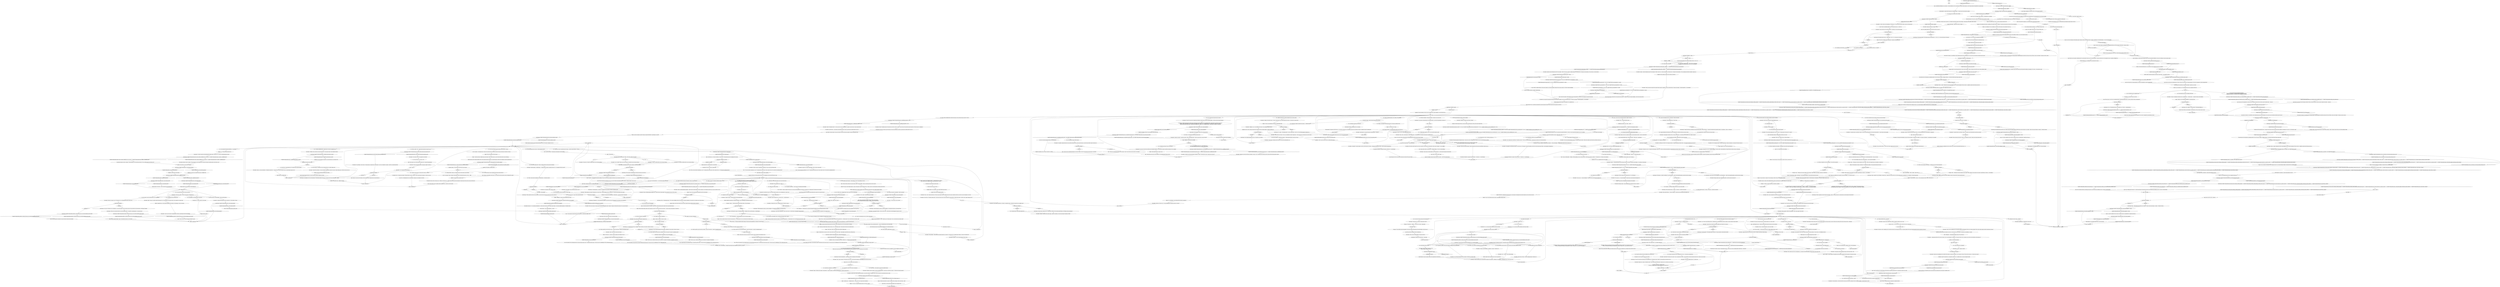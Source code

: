 # WHIRLING F1 / LOGIC WHITE CHECK
# The logic white check where you present your theory of how Ruby killed Lely and get the Hardie boys to give up her approximate location.
# ==================================================
digraph G {
	  0 [label="START"];
	  1 [label="input"];
	  2 [label="Jump to: [Untitled hub]"];
	  3 [label="Jump to: [gaveuprubyhub]"];
	  4 [label="Logic: Here you go: access to the roof, weapon, and motive. That's not too hard. And here is what you can do to make it even easier -- c'mon guys!"];
	  5 [label="You: \"Just making an observation. Let's move on.\""];
	  6 [label="You: \"Yes.\" (Roll your eyes.) \"Female intuition. That's what it was. You're right Eugene.\""];
	  7 [label="Kim Kitsuragi: \"Okay...\" The lieutenant steps in. \"We've ruled out infighting. That's how this works: by exclusion. Remember, all we need to do is rule Ruby out too. That's all this is.\""];
	  8 [label="Kim Kitsuragi: Variable[\"whirling.hardies_said_the_cover_up_thing_in_logic_wc\"]  or  Variable[\"whirling.hardies_ruby_gay_branch_passed\"]"];
	  9 [label="Variable[\"whirling.hardies_said_the_cover_up_thing_in_logic_wc\"]  or  Variable[\"whirling.hardies_ruby_gay_branch_passed\"]", shape=diamond];
	  10 [label="!(Variable[\"whirling.hardies_said_the_cover_up_thing_in_logic_wc\"]  or  Variable[\"whirling.hardies_ruby_gay_branch_passed\"])", shape=diamond];
	  11 [label="Titus Hardie: \"Alright -- she took a fucking leak, okay? For one moment. *Maybe* went out too -- she has an operation to run from her lorry.\" He points to the intersection. \"We're not getting into what that *operation* is again, cop.\""];
	  12 [label="Titus Hardie: \"No, you can't. I know what you did here on the weekend. People talk -- and what they say doesn't sound like a science-cop. You're a madman.\""];
	  13 [label="You: \"There's a 72% chance that the bullet came from the roof.\""];
	  14 [label="Titus Hardie: \"Wouldn't hurt to have one of those in Martinaise.\" He nods. \"Still -- all the labs in the world don't put her on that roof. How did she get there? Climb?\""];
	  15 [label="Jump to: [ROUTE]"];
	  16 [label="You: \"I know. It's bewildering for me too, but that's what she said.\""];
	  17 [label="Titus Hardie: \"All right, cop.\" He nods. \"Keep talking. I'll tell you when I've had enough.\""];
	  18 [label="Titus Hardie: \"*Maybe* from the coast? I've been too busy with this shit to see if it's possible. So no.\" He shakes his head. \"I don't think it was a sniper. It was close up.\"\n\"*Maybe* from the coast? But like I said, I've been too busy dealing with you idiots. So no.\" He shakes his head. \"I don't think it was a sniper. It was close up.\"\n\"*Maybe* from the coast? But like I said, I've been too busy dealing with you, copper. So no.\" He shakes his head. \"I don't think it was a sniper. It was close up.\""];
	  19 [label="You: \"Recent.\" (Nod.) \"Size about 43.\"\n\"Yes, about size 43.\""];
	  20 [label="You: \"She could have just been covering up for *herself*, Titus.\""];
	  21 [label="You: \"Ruby could have gotten to the roof from somewhere *inside* the Whirling.\""];
	  22 [label="Glen: \"She didn't either! She would never do that.\" The blond man looks around. \"Why aren't more of you defending her? This is fucking stupid, Titus.\""];
	  23 [label="Logic: Ooh! So he didn't rule her out completely? *And* she's skipped town. This is good."];
	  24 [label="Kim Kitsuragi: IsKimHere()"];
	  25 [label="IsKimHere()", shape=diamond];
	  26 [label="!(IsKimHere())", shape=diamond];
	  27 [label="Eugene: \"It's just two doors. We're not giving you *Ruby* for that -- she's one of *us*.\""];
	  28 [label="Kim Kitsuragi: \"There's *another*, right on the roof, next to Klaasje's window. How about that? You been through that door?\""];
	  29 [label="Kim Kitsuragi: Variable[\"whirling.hardie_took_loaded_gun\"]"];
	  30 [label="Variable[\"whirling.hardie_took_loaded_gun\"]", shape=diamond];
	  31 [label="!(Variable[\"whirling.hardie_took_loaded_gun\"])", shape=diamond];
	  32 [label="Kim Kitsuragi: Variable[\"whirling.barreddoor_greeting_done\"] == true  and  Variable[\"whirling.steel_door_hub_reached\"] == true"];
	  33 [label="Variable[\"whirling.barreddoor_greeting_done\"] == true  and  Variable[\"whirling.steel_door_hub_reached\"] == true", shape=diamond];
	  34 [label="!(Variable[\"whirling.barreddoor_greeting_done\"] == true  and  Variable[\"whirling.steel_door_hub_reached\"] == true)", shape=diamond];
	  35 [label="Titus Hardie: \"Well, god damn...\" His eyes follow the evidence bag back in your pocket. \"It's not proof, but it's a possible murder weapon -- close to her. Too damn close.\""];
	  36 [label="Kim Kitsuragi: Variable[\"TASK.advanced_ballistics_analysis_done\"]"];
	  37 [label="Variable[\"TASK.advanced_ballistics_analysis_done\"]", shape=diamond];
	  38 [label="!(Variable[\"TASK.advanced_ballistics_analysis_done\"])", shape=diamond];
	  39 [label="Theo: The old man in the corner nods."];
	  40 [label="You: \"Me, personally?\""];
	  41 [label="Titus Hardie: \"You know, when I first saw you limp in here I thought she was paranoid, or sniffing her own supply, but...\" He measures you up. \"Now I'm not so sure.\""];
	  42 [label="Alain: Silence. He nods."];
	  43 [label="You: Shake it."];
	  44 [label="Rhetoric: Right. That's the second one now who's trying to flee you."];
	  45 [label="Titus Hardie: \"Yeah, there was something else. She wouldn't tell me though. I could see she wanted to. It was *burning* on her lips: 'This cop, Titus, this cop, he...' But she was too scared.\""];
	  46 [label="Logic: Sure. It was someone else. It appears we have a *ninth* Hardie boy."];
	  47 [label="Kim Kitsuragi: \"Where have you looked for her, more precisely?\""];
	  48 [label="Jump to: [TASK.enter_the_mysterious_door_done]"];
	  49 [label="Logic: Just me, huh? Wow. Well... Good luck!"];
	  50 [label="Titus Hardie: \"I see. But what's back there, I mean -- storage rooms or shit?\""];
	  51 [label="Kim Kitsuragi: \"While we cannot say for certain right *now*, we *will* find out.\""];
	  52 [label="Fat Angus: \"We were talkin' about radio equipment. She said she's doing Ulan frequencies and a pale-something. I don't know more.\""];
	  53 [label="You: Give up."];
	  54 [label="Logic: Shush. I'm just more level headed than you. That's my thing. Let's look at this as a learning experience. What are the components you need to implicate Ruby?"];
	  55 [label="Kim Kitsuragi: Variable[\"whirling.klaasje_drama_wc_succeeded\"]  and  Variable[\"XP.ruby_motive\"]"];
	  56 [label="Variable[\"whirling.klaasje_drama_wc_succeeded\"]  and  Variable[\"XP.ruby_motive\"]", shape=diamond];
	  57 [label="!(Variable[\"whirling.klaasje_drama_wc_succeeded\"]  and  Variable[\"XP.ruby_motive\"])", shape=diamond];
	  58 [label="Logic: Smart move. The components are: access to the roof, weapon, and motive. Here is what you can do to make it easier -- c'mon guys!"];
	  59 [label="Savoir Faire: For starters, you could find out what's behind that mystery door in the kitchen. If it's a secret route, she could have used that to get to the roof!"];
	  60 [label="Glen: \"She *organizes* things. She doesn't whack people. That's not the kind of person she is. She's a... talker.\""];
	  61 [label="Electrochemistry: He gestures with his beer can -- so you haven't won him over yet! That bad boy goes down on the table only when he's completely focused on something else."];
	  62 [label="Glen: \"Boss, but maybe...\" The blond guy interjects. \"A single machine like that is worth over 500 reál.\""];
	  63 [label="Kim Kitsuragi: The lieutenant opens his notes. \"Sunday night 11:30 to 12:15 -- she was here *all* that time?\""];
	  64 [label="Rhetoric: Behind his squinting eyes, dominoes are falling -- fast. It's all beginning to make sense to him now."];
	  65 [label="Kim Kitsuragi: IsKimHere()"];
	  66 [label="IsKimHere()", shape=diamond];
	  67 [label="!(IsKimHere())", shape=diamond];
	  68 [label="You: \"She is part of the *homo-sexual underground*.\""];
	  69 [label="Rhetoric: You're going to have to be way more blunt here."];
	  70 [label="You: Better not push it, back to other ideas."];
	  71 [label="Eugene: \"Yeah -- no. Ruby's got more balls than a ball pit. You'd have to be an idiot not to...\" He looks around. \"Guys, I'm not the only one who knew, right?\""];
	  72 [label="Logic: You don't need to *prove* anything. Doubt is enough for now -- and Titus *must* have some."];
	  73 [label="Shanky: \"If she used us... then that's a serious violation of the *Hardie code*, boss.\""];
	  74 [label="Titus Hardie: \"You're on thin ice here, asshole.\" He points at you."];
	  75 [label="Glen: \"T, we're not seriously considering it, are we?!\" He almost gets up from his seat. \"Ruby wouldn't do this. Why would she do something like this?\""];
	  76 [label="Kim Kitsuragi: \"Think about it -- why go through all that effort? It was her idea, wasn't it? The hanging? You went along, but she suggested it.\""];
	  77 [label="Shanky: \"Fuck you, man, I would never fuck my guys over like that.\" He squeaks with indignation."];
	  78 [label="Alain: \"I don't know, cop -- why don't you find your *lost gun* first?\" The tattooed man bursts out laughing at his own joke."];
	  79 [label="Titus Hardie: \"What do you mean?\""];
	  80 [label="Kim Kitsuragi: Variable[\"whirling.hardies_logic_wc_reaction_speed_look_whos_finally_speaking\"]"];
	  81 [label="Variable[\"whirling.hardies_logic_wc_reaction_speed_look_whos_finally_speaking\"]", shape=diamond];
	  82 [label="!(Variable[\"whirling.hardies_logic_wc_reaction_speed_look_whos_finally_speaking\"])", shape=diamond];
	  83 [label="Alain: \"Then why the fuck was he asking you for *your* gun, huh? When he tried shooting himself or some shit... Because he doesn't *have* his own!\""];
	  84 [label="Glen: \"Yeah, the bitch is jacketed alright. 4 mm too...\""];
	  85 [label="Titus Hardie: \"Yes, she *could* have. This is one *looooong* shot.\" He shakes his head, but the look in his eyes shows interest."];
	  86 [label="Alain: \"Next he's gonna kill himself -- again.\" The tattooed man looks at you with disdain."];
	  87 [label="Jump to: [ROUTE]"];
	  88 [label="Fat Angus: \"I will boss.\" The man reaches in his overalls for a cigarette."];
	  89 [label="Titus Hardie: \"So she *may* have access to semiautomatics. But that's a long fucking stretch of the imagination.\""];
	  90 [label="Titus Hardie: \"All right, I'll play along. Those two doors of yours -- the winch connects them? With some kind of... dumbwaiter?\""];
	  91 [label="Jump to: [TASK.advanced_ballistics_analysis_done]"];
	  92 [label="Kim Kitsuragi: \"She knew there's evidence on her -- and she knew we'd find it. This is typical suspect behaviour. Why fleeing is always incriminatory.\""];
	  93 [label="You: [Leave.]"];
	  94 [label="You: \"I'm sorry. God, why does everything flee at the sight of my shadow?!\""];
	  95 [label="Titus Hardie: He shrugs. \"Lizzie needed some air.\""];
	  96 [label="Jump to: [gaveuprubyhub]"];
	  97 [label="You: \"Do you have any clues on where Ruby went?\""];
	  98 [label="Glen: \"She's not really a...\" The man stares into his beer. \"Hardie candidate anymore, is she?\""];
	  99 [label="You: That will only piss him off. He's not going to yap about Evrart."];
	  100 [label="Titus Hardie: \"Why not? You suck on that gun like someone tore you a brand new asshole.\""];
	  101 [label="Logic: Suit yourself! But remember, you're the one putting yourself through this hassle."];
	  102 [label="Kim Kitsuragi: \"I think it's best we just dive in,\" he whispers back, before turning to Titus and asking: \"What makes you so sure Ruby *didn't* kill him?\""];
	  103 [label="Kim Kitsuragi: CheckItem(\"antique_rifle\")"];
	  104 [label="CheckItem(\"antique_rifle\")", shape=diamond];
	  105 [label="!(CheckItem(\"antique_rifle\"))", shape=diamond];
	  106 [label="Untitled hub"];
	  107 [label="Kim Kitsuragi: Variable[\"whirling.hardies_savoir_faire_search_whirling_for_hidden_passages\"]  or Variable[\"whirling.hardies_perception_makes_finding_key_behind_window_easier\"]  or  Variable[\"whirling.hardies_logic_wc_fail_viscal_tells_you_to_analyze_window\"]  or  Variable[\"whirling.hardies_logic_wc_fail_inland_suggests_searching_the_spooky_building\"]  or  Variable[\"whirling.hardies_logic_wc_fail_volition_try_klaasje\"]"];
	  108 [label="Variable[\"whirling.hardies_savoir_faire_search_whirling_for_hidden_passages\"]  or Variable[\"whirling.hardies_perception_makes_finding_key_behind_window_easier\"]  or  Variable[\"whirling.hardies_logic_wc_fail_viscal_tells_you_to_analyze_window\"]  or  Variable[\"whirling.hardies_logic_wc_fail_inland_suggests_searching_the_spooky_building\"]  or  Variable[\"whirling.hardies_logic_wc_fail_volition_try_klaasje\"]", shape=diamond];
	  109 [label="!(Variable[\"whirling.hardies_savoir_faire_search_whirling_for_hidden_passages\"]  or Variable[\"whirling.hardies_perception_makes_finding_key_behind_window_easier\"]  or  Variable[\"whirling.hardies_logic_wc_fail_viscal_tells_you_to_analyze_window\"]  or  Variable[\"whirling.hardies_logic_wc_fail_inland_suggests_searching_the_spooky_building\"]  or  Variable[\"whirling.hardies_logic_wc_fail_volition_try_klaasje\"])", shape=diamond];
	  110 [label="Logic: ... No one?"];
	  111 [label="You: \"Wild stuff, Titus. Stuff you're not prepared to believe.\""];
	  112 [label="Kim Kitsuragi: Variable[\"whirling.hardies_ruby_gay_branch_passed\"]"];
	  113 [label="Variable[\"whirling.hardies_ruby_gay_branch_passed\"]", shape=diamond];
	  114 [label="!(Variable[\"whirling.hardies_ruby_gay_branch_passed\"])", shape=diamond];
	  115 [label="Kim Kitsuragi: Variable[\"whirling.hardies_secret_passage_all_you_know\"]"];
	  116 [label="Variable[\"whirling.hardies_secret_passage_all_you_know\"]", shape=diamond];
	  117 [label="!(Variable[\"whirling.hardies_secret_passage_all_you_know\"])", shape=diamond];
	  118 [label="Titus Hardie: \"Boyish. Hair's red, dyed. She looks like a lorryman.\""];
	  119 [label="Logic: Could this *complex operation* be the one Joyce asked you to look into? Probably, though they'll never open up about it. You'll have to keep investigating!"];
	  120 [label="Logic: You know this already. It all fits together: Ruby, the missing Hardie, was present at the hanging and running the drug trade."];
	  121 [label="Kim Kitsuragi: Variable[\"whirling.hardies_either_rhet_or_auth_fired_in_logic_wc_fail\"]"];
	  122 [label="Variable[\"whirling.hardies_either_rhet_or_auth_fired_in_logic_wc_fail\"]", shape=diamond];
	  123 [label="!(Variable[\"whirling.hardies_either_rhet_or_auth_fired_in_logic_wc_fail\"])", shape=diamond];
	  124 [label="Perception (Sight): Can't get through the door? You know what would help -- doing a *thorough* search of this room! Maybe something's hidden."];
	  125 [label="Kim Kitsuragi: CheckItem(\"gun_villiers\")"];
	  126 [label="CheckItem(\"gun_villiers\")", shape=diamond];
	  127 [label="!(CheckItem(\"gun_villiers\"))", shape=diamond];
	  128 [label="Kim Kitsuragi: IsKimHere()"];
	  129 [label="IsKimHere()", shape=diamond];
	  130 [label="!(IsKimHere())", shape=diamond];
	  131 [label="You: \"Good one, Kim.\""];
	  132 [label="Titus Hardie: \"No...\""];
	  133 [label="Drama: That's a lie."];
	  134 [label="Titus Hardie: \"That close, huh? How fortunate. I'll take a thorough look at those prints myself before I believe that, cop.\""];
	  135 [label="You: \"Recent.\" (Nod.) \"A week or two.\"\n\"They were about a week or two old.\""];
	  136 [label="Glen: \"Knew what?\" The man can't believe what he's hearing. \"First he says she murdered him -- now she's a *f*g* too? It's a lie!\""];
	  137 [label="Empathy: Glen here obviously likes men and he can't hack it. That's his thing and you do *not* want to get into it. Moving on."];
	  138 [label="You: \"Shanky, let's assume you killed him...\""];
	  139 [label="You: \"Maybe there's more.\""];
	  140 [label="You: \"How much do you guys know about this place?\""];
	  141 [label="Kim Kitsuragi: \"Twenty, maybe thirty rifles, Titus. Also broken -- but still, there were too many. And there must be other caches too.\""];
	  142 [label="Eugene: \"I'm on it, boss. Right when the law clears, me and Angus are going up there.\""];
	  143 [label="Jump to: [ROUTE]"];
	  144 [label="Kim Kitsuragi: \"It was in *your* box. I take it Ruby has been in here?\""];
	  145 [label="Kim Kitsuragi: Variable[\"whirling.hardie_i_analized_the_bullet_and_it_was_jacketed\"]"];
	  146 [label="Variable[\"whirling.hardie_i_analized_the_bullet_and_it_was_jacketed\"]", shape=diamond];
	  147 [label="!(Variable[\"whirling.hardie_i_analized_the_bullet_and_it_was_jacketed\"])", shape=diamond];
	  148 [label="Titus Hardie: He doesn't wait for a response. \"This goes against your everyone-has-a-gun theory. If it was a military-grade, how'd *Ruby* get it?\""];
	  149 [label="You: \"I'm just being up front with what I know.\""];
	  150 [label="Titus Hardie: He doesn't wait for a response. \"This goes against your short-range theory. If the murder weapon was military-grade, how did *Ruby* get it?\""];
	  151 [label="Kim Kitsuragi: \"Just a thought experiment. Let's go on.\" He nods for you to continue."];
	  152 [label="Titus Hardie: \"I've seen the winch, I'm not blind.\" He nods. \"You sayin' she reeled herself up by her collar. Like some kind of...\" he can't come up with an analogy."];
	  153 [label="Kim Kitsuragi: Variable[\"whirling.kimintro_did_not_shake_hand\"]  or  Variable[\"pier.joyce_intro_did_not_shake_hand\"]"];
	  154 [label="Variable[\"whirling.kimintro_did_not_shake_hand\"]  or  Variable[\"pier.joyce_intro_did_not_shake_hand\"]", shape=diamond];
	  155 [label="!(Variable[\"whirling.kimintro_did_not_shake_hand\"]  or  Variable[\"pier.joyce_intro_did_not_shake_hand\"])", shape=diamond];
	  156 [label="Titus Hardie: \"I told you -- you.\""];
	  157 [label="Kim Kitsuragi: Variable[\"whirling.hardie_logic_wc_esprit_titus\"]"];
	  158 [label="Variable[\"whirling.hardie_logic_wc_esprit_titus\"]", shape=diamond];
	  159 [label="!(Variable[\"whirling.hardie_logic_wc_esprit_titus\"])", shape=diamond];
	  160 [label="Kim Kitsuragi: Variable[\"whirling.klaasje_drama_wc_succeeded\"]  and  Variable[\"XP.ruby_motive\"]"];
	  161 [label="Variable[\"whirling.klaasje_drama_wc_succeeded\"]  and  Variable[\"XP.ruby_motive\"]", shape=diamond];
	  162 [label="!(Variable[\"whirling.klaasje_drama_wc_succeeded\"]  and  Variable[\"XP.ruby_motive\"])", shape=diamond];
	  163 [label="Volition: Wow, you've been very thorough. There's nothing else to add -- just crack that Klaasje's defences. Maybe she'll tell you something helpful?"];
	  164 [label="Titus Hardie: \"Sure, cop, sure...\" he turns the Eugene. \"We need to have a look at that secret passage, boys.\""];
	  165 [label="Jump to: [Untitled hub]"];
	  166 [label="Jump to: [Hardiehub1]"];
	  167 [label="Jump to: [Titus Hardie: \"\"Because she was here *all night*....\"]"];
	  168 [label="Jump to: [gaveuprubyhub]"];
	  169 [label="Physical Instrument: Get a move on, asshole! Stop standing with your dick in your hand."];
	  170 [label="Composure: Stop drooling. Run around or something. Hit yourself in the face. *Anything*. No one has any idea what to do with you if you just stand here."];
	  171 [label="Untitled hub"];
	  172 [label="Alain: \"Yeah, some people have their shit together. What's wrong with that?\"\n\"Yeah, some people have their shit together -- unlike you. What's wrong with that?\""];
	  173 [label="Alain: \"Nah, man. That's just Ruby. She's got shit under control,\" the man explains. \"That's her whole thing. That's why she's so good.\""];
	  174 [label="Titus Hardie: \"Well, let old Titus set your mind at ease then -- she didn't do it. She was here all night.\""];
	  175 [label="Kim Kitsuragi: IsKimHere()"];
	  176 [label="IsKimHere()", shape=diamond];
	  177 [label="!(IsKimHere())", shape=diamond];
	  178 [label="Kim Kitsuragi: \"A more serious consideration -- that you wish to avoid -- is that she knew what happened, because she did it.\""];
	  179 [label="Jump to: [Untitled hub]"];
	  180 [label="Titus Hardie: \"Okay, but...\" The man looks around. \"How'd she get up? There's no room for a staircase in this building. *Or* an elevator, for that matter.\""];
	  181 [label="Glen: \"Fuck you...\" The man can't believe what he's hearing. \"First he says she murdered him -- now she's a *f*g* too? It's a lie!\""];
	  182 [label="Titus Hardie: \"And just 'cause she was gone for five minutes doesn't mean she *magically* got to the roof and shot him.\" He taps on his temple. \"I've been through this -- it's not plausible.\""];
	  183 [label="Titus Hardie: \"No-no,\" he squints at you. \"Let's get *into* it -- what did she say?\""];
	  184 [label="You: No time to waste on this."];
	  185 [label="You: \"Sex. She wanted sex from her.\""];
	  186 [label="Titus Hardie: \"The *what* now?\""];
	  187 [label="You: \"Would you prefer to go on trial with your men  -- as part of a lynch mob -- or alone, for cold blooded murder?\""];
	  188 [label="Kim Kitsuragi: Variable[\"whirling.hardies_logic_wc_suc_handeyecord_godly_sniper\"]  and  Variable[\"whirling.window_viscal_success_hub_reached\"]"];
	  189 [label="Variable[\"whirling.hardies_logic_wc_suc_handeyecord_godly_sniper\"]  and  Variable[\"whirling.window_viscal_success_hub_reached\"]", shape=diamond];
	  190 [label="!(Variable[\"whirling.hardies_logic_wc_suc_handeyecord_godly_sniper\"]  and  Variable[\"whirling.window_viscal_success_hub_reached\"])", shape=diamond];
	  191 [label="You: \"An *exceptional* sniper could have done it.\""];
	  192 [label="You: Wait -- that would go against the theory I'm presenting here."];
	  193 [label="You: \"There's a locked door in the kitchen -- and another on the roof. Ever been through those?\""];
	  194 [label="Eugene: \"Wow, man, can we? I mean...\""];
	  195 [label="Kim Kitsuragi: \"Just making sure we're on the same page.\" The lieutenant pretends to take a note. \"It doesn't all fit. We're just sharing info -- candidly.\""];
	  196 [label="Logic: It doesn't *all* have to fit. The chance is still way smaller than it coming from the roof. And he knows it."];
	  197 [label="Titus Hardie: \"So it had to come from a breech-loading rifle. Military-grade.\" He turns to you. \"Not even you militia-monkeys have those.\""];
	  198 [label="Kim Kitsuragi: IsKimHere()"];
	  199 [label="IsKimHere()", shape=diamond];
	  200 [label="!(IsKimHere())", shape=diamond];
	  201 [label="Fat Angus: \"Boss...\" The big guy in the corner speaks up with a wheeze. \"There's this strange blue door in the kitchen. I've been there...\""];
	  202 [label="Titus Hardie: \"On the side of the building. You can see it from the harbour.\" He points to his eyeballs. \"You wanna be a lieutenant -- you gotta keep your eyes peeled.\""];
	  203 [label="Alain: \"What winch? Where's the winch?\""];
	  204 [label="Titus Hardie: \"Let's go with that. Point is -- it's just a rusty winch, it doesn't put her on the roof.\""];
	  205 [label="You: \"Why?\""];
	  206 [label="Titus Hardie: \"Asshole till the end, huh. Well, fuck you too, then!\" He doesn't sound angry, despite shouting."];
	  207 [label="Kim Kitsuragi: Variable[\"whirling.hardie_logic_wc_vc_reckoner\"]"];
	  208 [label="Variable[\"whirling.hardie_logic_wc_vc_reckoner\"]", shape=diamond];
	  209 [label="!(Variable[\"whirling.hardie_logic_wc_vc_reckoner\"])", shape=diamond];
	  210 [label="Jump to: [gaveuprubyhub]"];
	  211 [label="Titus Hardie: \"A little -- on the coast.\""];
	  212 [label="Kim Kitsuragi: Variable[\"whirling.klaasje_arrest_you_arrested_her_on_the_spot_and_kim_toook_her_away\"]"];
	  213 [label="Variable[\"whirling.klaasje_arrest_you_arrested_her_on_the_spot_and_kim_toook_her_away\"]", shape=diamond];
	  214 [label="!(Variable[\"whirling.klaasje_arrest_you_arrested_her_on_the_spot_and_kim_toook_her_away\"])", shape=diamond];
	  215 [label="Jump to: [gaveuprubyhub]"];
	  216 [label="Titus Hardie: \"When are you gonna get it through your dumb head?\" He scoffs. \"I already *am*, I just wasn't sure you were.\"\n\"When are you gonna get it through your suicidal head?\" he scoffs. \"I already *am* -- I just wasn't sure you were.\""];
	  217 [label="Jump to: [HUBOMOTIVO]"];
	  218 [label="You: \"Do you know what she's doing with Ulan frequencies?\""];
	  219 [label="Pain Threshold: Stop thinking about your lost gun, dammit. You'll get a heart attack."];
	  220 [label="Kim Kitsuragi: Variable[\"TASK.probe_drivers_about_drugs\"] == true  and  Variable[\"TASK.who_is_the_ladydriver\"] == false"];
	  221 [label="Variable[\"TASK.probe_drivers_about_drugs\"] == true  and  Variable[\"TASK.who_is_the_ladydriver\"] == false", shape=diamond];
	  222 [label="!(Variable[\"TASK.probe_drivers_about_drugs\"] == true  and  Variable[\"TASK.who_is_the_ladydriver\"] == false)", shape=diamond];
	  223 [label="Kim Kitsuragi: Variable[\"TASK.who_is_the_ladydriver\"] == true  and  Variable[\"TASK.who_is_the_ladydriver\"] == false"];
	  224 [label="Variable[\"TASK.who_is_the_ladydriver\"] == true  and  Variable[\"TASK.who_is_the_ladydriver\"] == false", shape=diamond];
	  225 [label="!(Variable[\"TASK.who_is_the_ladydriver\"] == true  and  Variable[\"TASK.who_is_the_ladydriver\"] == false)", shape=diamond];
	  226 [label="Logic: There we go. Your mind is a relaxed muscle. It's so nice and easy to give up, isn't it? On the downside -- you have no idea what you were supposed to do now. I could have *debriefed* you."];
	  227 [label="Volition: You're not an idiot. Don't say that. This is a really big mess and being a detective is hard."];
	  228 [label="Kim Kitsuragi: \"He's *thinking*. Let the man think.\" The lieutenant defends you."];
	  229 [label="Titus Hardie: \"I don't know what to say to that.\""];
	  230 [label="Kim Kitsuragi: CheckItem(\"antique_rifle\")"];
	  231 [label="CheckItem(\"antique_rifle\")", shape=diamond];
	  232 [label="!(CheckItem(\"antique_rifle\"))", shape=diamond];
	  233 [label="Drama: Say: \"Five hundred Lears and I can't remember the first line!!!\""];
	  234 [label="Glen: \"Fucking hell...\" The blond man is in some kind of anguish that makes him stare into his garlic bread bowl, intently."];
	  235 [label="Kim Kitsuragi: \"Wishful thinking has no place in a police investigation,\" the lieutenant tells Alain, his voice mild but firm."];
	  236 [label="Kim Kitsuragi: Variable[\"whirling.hardies_ruby_gay_branch_passed\"]"];
	  237 [label="Variable[\"whirling.hardies_ruby_gay_branch_passed\"]", shape=diamond];
	  238 [label="!(Variable[\"whirling.hardies_ruby_gay_branch_passed\"])", shape=diamond];
	  239 [label="Titus Hardie: \"Hmhm. People say there was a pinball arcade here, some time before the hostel -- what was it called, Theo?\""];
	  240 [label="Authority: There's a bit of truth in there for Titus to react so brashly. He does not like his authority questioned."];
	  241 [label="Jump to: [ROUTE]"];
	  242 [label="You: \"Really, nothing.\""];
	  243 [label="Titus Hardie: \"Just 'cause she was gone for five minutes doesn't mean she *magically* got to the roof and shot the merc.\" He taps on his temple. \"I've been through this -- it's not plausible.\""];
	  244 [label="You: \"Nothing. They where just there.\""];
	  245 [label="Titus Hardie: \"I don't like guessing, cop. *No one* does.\""];
	  246 [label="You: \"Have you noticed the winch out back? On the outer wall of the Whirling?\""];
	  247 [label="Glen: \"Titus, you're not *really* saying...\""];
	  248 [label="Suggestion: So this is why Shanky doesn't like her. Useful for you -- it makes him advocate against Ruby."];
	  249 [label="You: \"She did tell us right before we arrested her.\""];
	  250 [label="Kim Kitsuragi: Variable[\"whirling.hardies_logic_wc_show_them_the_bullet\"]"];
	  251 [label="Variable[\"whirling.hardies_logic_wc_show_them_the_bullet\"]", shape=diamond];
	  252 [label="!(Variable[\"whirling.hardies_logic_wc_show_them_the_bullet\"])", shape=diamond];
	  253 [label="You: \"There were pinball machines in the workshop. Still operational.\""];
	  254 [label="Titus Hardie: \"Goddamn it, cop -- are you kidding me? You know it was no goddamn Pinball Murderer!\""];
	  255 [label="Rhetoric: Just don't contradict yourself. If it doesn't sound like 'RUBY DID IT', maybe keep it to yourself?"];
	  256 [label="Untitled hub (03)"];
	  257 [label="Kim Kitsuragi: IsKimHere()"];
	  258 [label="IsKimHere()", shape=diamond];
	  259 [label="!(IsKimHere())", shape=diamond];
	  260 [label="Alain: \"I don't. All I see is a cop who's about to kill himself -- again.\""];
	  261 [label="You: \"Have we firmly established Ruby could have had access to the roof where the man was shot?\" (Move on.)"];
	  262 [label="Reaction Speed: But what if you miss interesting information that way? The choice is ultimately yours, but..."];
	  263 [label="Jump to: [ROUTE]"];
	  264 [label="Titus Hardie: \"She was afraid I would tell you.\" He looks  you straight in the eye. \"Maybe she was right. By now I probably would.\""];
	  265 [label="You: \"Can you tell me where on the coast I should start looking?\""];
	  266 [label="Kim Kitsuragi: Variable[\"cargo.evrart_anything_I_can_do_to_help\"]"];
	  267 [label="Variable[\"cargo.evrart_anything_I_can_do_to_help\"]", shape=diamond];
	  268 [label="!(Variable[\"cargo.evrart_anything_I_can_do_to_help\"])", shape=diamond];
	  269 [label="Kim Kitsuragi: Variable[\"whirling.hardies_authority_wc_fail_put_the_gun_in_your_mouth_threatened_to_kill_yourself\"]"];
	  270 [label="Variable[\"whirling.hardies_authority_wc_fail_put_the_gun_in_your_mouth_threatened_to_kill_yourself\"]", shape=diamond];
	  271 [label="!(Variable[\"whirling.hardies_authority_wc_fail_put_the_gun_in_your_mouth_threatened_to_kill_yourself\"])", shape=diamond];
	  272 [label="You: \"You should be a cop, Titus.\""];
	  273 [label="Titus Hardie: \"Rich-boy law is a sham.\" He shakes his hand. \"It only works for the Wild Pines lady. So keep your lab -- and watch your ass out there.\""];
	  274 [label="Reaction Speed: *Who's* doing this looking? They're all here."];
	  275 [label="Jump to: [gaveuprubyhub]"];
	  276 [label="Kim Kitsuragi: IsKimHere()"];
	  277 [label="IsKimHere()", shape=diamond];
	  278 [label="!(IsKimHere())", shape=diamond];
	  279 [label="Titus Hardie: \"And I suppose you have a theory on that?\""];
	  280 [label="Kim Kitsuragi: Variable[\"whirling.hardie_logic_wc_failed\"]"];
	  281 [label="Variable[\"whirling.hardie_logic_wc_failed\"]", shape=diamond];
	  282 [label="!(Variable[\"whirling.hardie_logic_wc_failed\"])", shape=diamond];
	  283 [label="You: Walla-walla-bing-bang?"];
	  284 [label="Kim Kitsuragi: Variable[\"whirling.hardies_savoir_faire_search_whirling_for_hidden_passages\"]  or Variable[\"whirling.hardies_perception_makes_finding_key_behind_window_easier\"]  or  Variable[\"whirling.hardies_logic_wc_fail_viscal_tells_you_to_analyze_window\"]  or  Variable[\"whirling.hardies_logic_wc_fail_inland_suggests_searching_the_spooky_building\"]  or  Variable[\"whirling.hardies_logic_wc_fail_volition_try_klaasje\"]"];
	  285 [label="Variable[\"whirling.hardies_savoir_faire_search_whirling_for_hidden_passages\"]  or Variable[\"whirling.hardies_perception_makes_finding_key_behind_window_easier\"]  or  Variable[\"whirling.hardies_logic_wc_fail_viscal_tells_you_to_analyze_window\"]  or  Variable[\"whirling.hardies_logic_wc_fail_inland_suggests_searching_the_spooky_building\"]  or  Variable[\"whirling.hardies_logic_wc_fail_volition_try_klaasje\"]", shape=diamond];
	  286 [label="!(Variable[\"whirling.hardies_savoir_faire_search_whirling_for_hidden_passages\"]  or Variable[\"whirling.hardies_perception_makes_finding_key_behind_window_easier\"]  or  Variable[\"whirling.hardies_logic_wc_fail_viscal_tells_you_to_analyze_window\"]  or  Variable[\"whirling.hardies_logic_wc_fail_inland_suggests_searching_the_spooky_building\"]  or  Variable[\"whirling.hardies_logic_wc_fail_volition_try_klaasje\"])", shape=diamond];
	  287 [label="Kim Kitsuragi: Variable[\"TASK.enter_the_mysterious_door\"]"];
	  288 [label="Variable[\"TASK.enter_the_mysterious_door\"]", shape=diamond];
	  289 [label="!(Variable[\"TASK.enter_the_mysterious_door\"])", shape=diamond];
	  290 [label="Kim Kitsuragi: \"Thank you.\""];
	  291 [label="ROUTE"];
	  292 [label="You: \"Yes, she's just got her *shit together*. That's how she knew.\""];
	  293 [label="Untitled hub"];
	  294 [label="Theo: \"East Delta Pinball Arcade.\" The old man coughs. \"*Weird* place -- went bankrupt.\""];
	  295 [label="You: \"From there -- a door leads straight to the roof. You can just step outside.\""];
	  296 [label="Suggestion: That's probably for the best. Don't break your stride now."];
	  297 [label="Titus Hardie: \"This is *some* sordid shit.\" The big man rubs his chin. \"It's also the kind of garbage our Miss Oranje puts out to cover her own ass.\""];
	  298 [label="Titus Hardie: \"And that's okay. Some are queerer than others, you can still be a Hardie.\" He glances at Glen. \"But if you bring your own personal shit into our outfit...\""];
	  299 [label="Alain: \"Yeah and they don't put her on the roof either. It's just mambo jumbo. He hasn't got shit.\""];
	  300 [label="Kim Kitsuragi: \"Girls like girls too, Angus,\" the lieutenant explains. \"Sometimes. This is one of those times -- she liked Klaasje.\""];
	  301 [label="Titus Hardie: \"I know what you've been thinking, Glen. We'll talk about it -- once the murder charges have been cleared.\""];
	  302 [label="Kim Kitsuragi: \"It's a thought exercise, Titus,\" he explains. \"Think. You kill him. Get up there. Shoot him. Get down...\""];
	  303 [label="You: \"It was her idea, right? The hanging?\""];
	  304 [label="Kim Kitsuragi: IsKimHere()"];
	  305 [label="IsKimHere()", shape=diamond];
	  306 [label="!(IsKimHere())", shape=diamond];
	  307 [label="Titus Hardie: \"Easy now, Glen.\" He turns to you. \"What he's is trying to say is -- people who don't have guns don't shoot people. You need a gun for that. And you can't prove she has one.\""];
	  308 [label="Inland Empire: On this mere cameo. I get it. Moving on."];
	  309 [label="Titus Hardie: \"That looks antique -- a Belle-Magrave...\" He takes the gun, inspects it and hands it back to you. \"It's inoperable. Where'd you get it?\""];
	  310 [label="Titus Hardie: \"Goes against your little theory, doesn't it?\" He rubs his chin. \"Then again I've known few people in my life who own more than one pair of boots -- and occasionally do change them...\""];
	  311 [label="Composure: He looks tough but there is a nervous twitch in his dark green eye. This is all too close to home for him."];
	  312 [label="You: \"The local pawnshop sold my lost gun to a woman. Maybe it was her?\""];
	  313 [label="You: \"Uhm....\""];
	  314 [label="Alain: \"We just missed one. Ruby doesn't know this place boss -- just these cops, diggin' up shit.\""];
	  315 [label="You: \"What if the doors are *connected?* She could've gone up -- shot him -- come down -- in well under five minutes.\"\n\"*Connected* -- with the *winch*, Eugene! She could've gone up -- shot him -- come down -- in well under five minutes.\""];
	  316 [label="Shanky: \"He's been fuckin' *eating* in the kitchen!\" The rat-faced man explodes. \"The cop and the lardo don't have shit.\""];
	  317 [label="Authority: Titus doesn't reply -- probably a good sign."];
	  318 [label="Titus Hardie: \"Quit jumping to conclusions. Theo,\" he turns to the old man, \"you took that key. Did it look like it was *recently* put there?\""];
	  319 [label="Alain: \"He lost his partner, the binoclard. Cops can't function without their butt-buddies.\""];
	  320 [label="You: \"So you like waving your guns in people's faces? Doesn't mean she does too.\""];
	  321 [label="Titus Hardie: \"Also inoperable?\""];
	  322 [label="Kim Kitsuragi: IsKimHere()"];
	  323 [label="IsKimHere()", shape=diamond];
	  324 [label="!(IsKimHere())", shape=diamond];
	  325 [label="Jump to: [ROUTE]"];
	  326 [label="Titus Hardie: \"Cop -- that's *exactly* what it means.\""];
	  327 [label="You: \"You wouldn't believe the shit we have at the RCM.\""];
	  328 [label="Shanky: \"It's a *dumbwaiter*, not an industrial lift. How about I go instead of...\""];
	  329 [label="Untitled hub"];
	  330 [label="Half Light: He's about to blow his fuse."];
	  331 [label="Titus Hardie: \"I don't *know*.\" He smiles a peculiar smile. \"I don't know where she went. She just up and left. Got real scared too. Wouldn't tell me where -- however *hard* I asked. Wanna know why?\""];
	  332 [label="Titus Hardie: \"You're a smart cop, but you're a stupid person -- no one goes to tell Evrart anything. If he has to know, he has to know *fast*.\""];
	  333 [label="Titus Hardie: \"No. Her and Evrart -- they don't talk. They've never met. They have no relations. They live in different *galaxies*. Get that through your head.\""];
	  334 [label="Kim Kitsuragi: Variable[\"XP.evrart_got_the_folder_from_cencus_bureau\"]"];
	  335 [label="Variable[\"XP.evrart_got_the_folder_from_cencus_bureau\"]", shape=diamond];
	  336 [label="!(Variable[\"XP.evrart_got_the_folder_from_cencus_bureau\"])", shape=diamond];
	  337 [label="Half Light: Scared? You should be too. A strange fear creeps over you, a metallic taste in your mouth. Change the subject."];
	  338 [label="Jump to: [gaveuprubyhub]"];
	  339 [label="Kim Kitsuragi: Variable[\"whirling.hardies_savoir_faire_search_whirling_for_hidden_passages\"]  or Variable[\"whirling.hardies_perception_makes_finding_key_behind_window_easier\"]  or  Variable[\"whirling.hardies_logic_wc_fail_viscal_tells_you_to_analyze_window\"]  or  Variable[\"whirling.hardies_logic_wc_fail_inland_suggests_searching_the_spooky_building\"]"];
	  340 [label="Variable[\"whirling.hardies_savoir_faire_search_whirling_for_hidden_passages\"]  or Variable[\"whirling.hardies_perception_makes_finding_key_behind_window_easier\"]  or  Variable[\"whirling.hardies_logic_wc_fail_viscal_tells_you_to_analyze_window\"]  or  Variable[\"whirling.hardies_logic_wc_fail_inland_suggests_searching_the_spooky_building\"]", shape=diamond];
	  341 [label="!(Variable[\"whirling.hardies_savoir_faire_search_whirling_for_hidden_passages\"]  or Variable[\"whirling.hardies_perception_makes_finding_key_behind_window_easier\"]  or  Variable[\"whirling.hardies_logic_wc_fail_viscal_tells_you_to_analyze_window\"]  or  Variable[\"whirling.hardies_logic_wc_fail_inland_suggests_searching_the_spooky_building\"])", shape=diamond];
	  342 [label="Jump to: [endhub]"];
	  343 [label="Kim Kitsuragi: HasVolitionDamage()"];
	  344 [label="HasVolitionDamage()", shape=diamond];
	  345 [label="!(HasVolitionDamage())", shape=diamond];
	  346 [label="Logic: Really?"];
	  347 [label="Jump to: [ROUTE]"];
	  348 [label="Fat Angus: \"She said she's... building a...\" His voice is very quiet. \"A pale emitter.\""];
	  349 [label="Jump to: [Hardiehub1]"];
	  350 [label="Kim Kitsuragi: Variable[\"TASK.enter_the_mysterious_door_done\"]"];
	  351 [label="Variable[\"TASK.enter_the_mysterious_door_done\"]", shape=diamond];
	  352 [label="!(Variable[\"TASK.enter_the_mysterious_door_done\"])", shape=diamond];
	  353 [label="Logic: No-no. He already said that, and nothing good came of it. Just do what the nice helpful guys said -- and *don't* do the bad things."];
	  354 [label="Kim Kitsuragi: Variable[\"whirling.hardies_logic_wc_fail_smoke_suggested\"] == false"];
	  355 [label="Variable[\"whirling.hardies_logic_wc_fail_smoke_suggested\"] == false", shape=diamond];
	  356 [label="!(Variable[\"whirling.hardies_logic_wc_fail_smoke_suggested\"] == false)", shape=diamond];
	  357 [label="Interfacing: And then when they're all empty, just move on. Unto the next can. Don't look back -- unless there was something you *missed*."];
	  358 [label="Eugene: \"Yeah, with us, drinking. Near the stage there.\" He points to the karaoke stage."];
	  359 [label="You: \"It's supra-natural -- a reality-breaking event. And we just need to accept it.\""];
	  360 [label="Drama: Sort of -- but *he* doesn't have to know that!"];
	  361 [label="Logic: This one's going into some kind of insane death spiral to preserve his version of the world."];
	  362 [label="Kim Kitsuragi: IsKimHere()"];
	  363 [label="IsKimHere()", shape=diamond];
	  364 [label="!(IsKimHere())", shape=diamond];
	  365 [label="Kim Kitsuragi: Variable[\"whirling.hardies_logic_wc_shanky_doesnt_like_ruby\"]"];
	  366 [label="Variable[\"whirling.hardies_logic_wc_shanky_doesnt_like_ruby\"]", shape=diamond];
	  367 [label="!(Variable[\"whirling.hardies_logic_wc_shanky_doesnt_like_ruby\"])", shape=diamond];
	  368 [label="Kim Kitsuragi: Variable[\"whirling.hardies_logic_wc_said_lost_gun\"]"];
	  369 [label="Variable[\"whirling.hardies_logic_wc_said_lost_gun\"]", shape=diamond];
	  370 [label="!(Variable[\"whirling.hardies_logic_wc_said_lost_gun\"])", shape=diamond];
	  371 [label="HUBOMOTIVO"];
	  372 [label="Shanky: \"If she used us to cover her own shit up... well, that's a serious violation of the *Hardie code*, boss.\""];
	  373 [label="You: \"Recent.\" (Nod.) \"But they didn't fit with any of yours on the scene -- Ruby included.\"\n\"Well, they didn't fit with any of yours on the scene -- Ruby included.\""];
	  374 [label="Empathy: Right there, underneath the calm and the cool, a nervousness. He's thinking: Ruby could have fucked us all over. How did I not see it?"];
	  375 [label="Logic: That's a solid logic structure. Do something. This is bad."];
	  376 [label="Glen: The blond man looks at the mushroomed deathbringer in the evidence bag and says:"];
	  377 [label="Titus Hardie: \"Tell you one thing: I liked how that goddamn *winch* came up again. That was nifty.\""];
	  378 [label="Kim Kitsuragi: Variable[\"whirling.hardies_discussed_winch_with_them\"]"];
	  379 [label="Variable[\"whirling.hardies_discussed_winch_with_them\"]", shape=diamond];
	  380 [label="!(Variable[\"whirling.hardies_discussed_winch_with_them\"])", shape=diamond];
	  381 [label="Titus Hardie: \"Now what the *hell* are we supposed to do with that?\""];
	  382 [label="Titus Hardie: \"Yeah, but the mambo jambo he's saying goes *against* his theory A.\""];
	  383 [label="Fat Angus: \"Boss...\" The big guy in the corner speaks up with a wheeze. \"There's another in the kitchen. A blue door. I've been there...\""];
	  384 [label="Jump to: [ROUTE]"];
	  385 [label="Kim Kitsuragi: Variable[\"whirling.suggestion_doesnt_want_you_to_say_it_was_A_sam_bo_artist\"]"];
	  386 [label="Variable[\"whirling.suggestion_doesnt_want_you_to_say_it_was_A_sam_bo_artist\"]", shape=diamond];
	  387 [label="!(Variable[\"whirling.suggestion_doesnt_want_you_to_say_it_was_A_sam_bo_artist\"])", shape=diamond];
	  388 [label="Shanky: \"He's been fuckin' *eating* in the kitchen!\" The rat-faced man explodes. \"The cop and the lardo don't have shit.\""];
	  389 [label="Suggestion: You don't know. Just be honest."];
	  390 [label="Reaction Speed: You just showed him a breech-loading gun!"];
	  391 [label="Glen: \"Kitten?\""];
	  392 [label="Half Light: And a little -- just a *little* -- worried."];
	  393 [label="You: \"Titus, you have to see it. Things don't add up -- we need to talk to her.\" (Move on.)\n\"Titus, you have to see it. Things don't add up. I need to talk to her.\" (Move on.)"];
	  394 [label="Untitled hub"];
	  395 [label="Titus Hardie: \"Yeah, that's real *funny*. She wasn't laughing though.\" He looks at you."];
	  396 [label="Titus Hardie: \"She's not far. We know that much -- she didn't take her lorry. So she's on foot.\""];
	  397 [label="Kim Kitsuragi: Variable[\"whirling.hardie_logic_wc_reaction_here\"]"];
	  398 [label="Variable[\"whirling.hardie_logic_wc_reaction_here\"]", shape=diamond];
	  399 [label="!(Variable[\"whirling.hardie_logic_wc_reaction_here\"])", shape=diamond];
	  400 [label="Titus Hardie: \"When are you gonna get it through your dumb head?\" He scoffs. \"I already *am*, I just wasn't sure you were.\"\n\"When are you gonna get it through your suicidal head?\" he scoffs. \"I already *am* -- I just  wasn't sure you were.\""];
	  401 [label="Kim Kitsuragi: Variable[\"whirling.hardie_logic_wc_failed_again\"]"];
	  402 [label="Variable[\"whirling.hardie_logic_wc_failed_again\"]", shape=diamond];
	  403 [label="!(Variable[\"whirling.hardie_logic_wc_failed_again\"])", shape=diamond];
	  404 [label="Inland Empire: There's a *spooky* building West of this. Take a flashlight with you, search the basement. There are secrets -- magisterial, ancient secrets that may assist you."];
	  405 [label="Logic: Sure. Why not? Let's hear what some of our friends have to say."];
	  406 [label="Logic: It's very unlikely to help, but sure. We can go to Theory Town."];
	  408 [label="You: \"Ruby could have gone up -- shot him -- come down -- all under seven minutes.\""];
	  409 [label="Kim Kitsuragi: Variable[\"whirling.hardie_failed_the_rhet_wc\"]"];
	  410 [label="Variable[\"whirling.hardie_failed_the_rhet_wc\"]", shape=diamond];
	  411 [label="!(Variable[\"whirling.hardie_failed_the_rhet_wc\"])", shape=diamond];
	  412 [label="Volition: Blissful idiot -- say something. You've stood there for too long."];
	  413 [label="Authority: Right. Puzzle Face shouldn't be the cool guy when he fails. *I* was supposed to be that."];
	  414 [label="Visual Calculus: Hey! Did someone say something already? No? Yes? Who cares! Upstairs, in Klaasje's bedroom -- the window the bullet came through. Analyse that!"];
	  415 [label="Kim Kitsuragi: Variable[\"whirling.hardie_logic_wc\"]"];
	  416 [label="Variable[\"whirling.hardie_logic_wc\"]", shape=diamond];
	  417 [label="!(Variable[\"whirling.hardie_logic_wc\"])", shape=diamond];
	  418 [label="You: \"*Or* she knew what happened, because she killed him.\""];
	  419 [label="Rhetoric: Eugene wants a woman on the team so they can do their job. That must be *hard*. Half of Martinaise is female..."];
	  420 [label="Titus Hardie: He makes a gruff gesture for you to continue."];
	  421 [label="Titus Hardie: \"It wasn't that. I'm calling an end to this shit if you don't have anything better, cop.\""];
	  422 [label="You: \"Through what looks like an abandoned pinball workshop.\""];
	  423 [label="You: \"That key I found here.\" (Point at the window.) \"Maybe it's for a secret route?\""];
	  424 [label="You: \"In the *whole* 45-minute window -- she was with you *all the time*?\"\n\"You mean to say she stayed put from 11:30 to 12:15? *All* that time?\""];
	  425 [label="Glen: \"Well yeah... what do you expect? She wasn't a f*g, of course she had babe-posters everywhere. You should see *my* fucking shack. Tits literally all over the place.\""];
	  426 [label="You: \"What do you mean *weird*, Theo?\""];
	  427 [label="You: \"She did tell us when we were close to arresting her.\""];
	  428 [label="Titus Hardie: \"It's possible. Someone from their own unit could have taken the shot -- from a spot on the coast, as I said. The roof's still the *sanest* choice for me.\""];
	  429 [label="You: \"Would you prefer to go on trial with your friends -- as part of a lynch mob -- or alone, for committing murder?\""];
	  430 [label="Fat Angus: \"Boss...\" The big guy in the corner speaks up with a wheeze. \"There's another on the roof next to her window. Me and Tibbs saw it when we... were replacing...\""];
	  431 [label="Titus Hardie: \"Of course not.\" He scoffs. \"And Ruby didn't use your lost gun to kill him.\""];
	  432 [label="Titus Hardie: \"There you go -- tatted on his ass. We know the place.\""];
	  433 [label="Titus Hardie: \"No you didn't. And Ruby didn't use your lost gun to kill him.\""];
	  434 [label="Titus Hardie: \"Okay, I see your point -- there are guns lying around.\" He shakes his head. \"Dammit, I thought we'd found all the old spots. Why was that still there?\""];
	  435 [label="Kim Kitsuragi: Variable[\"whirling.hardies_authority_wc_fail_put_the_gun_in_your_mouth_threatened_to_kill_yourself\"]"];
	  436 [label="Variable[\"whirling.hardies_authority_wc_fail_put_the_gun_in_your_mouth_threatened_to_kill_yourself\"]", shape=diamond];
	  437 [label="!(Variable[\"whirling.hardies_authority_wc_fail_put_the_gun_in_your_mouth_threatened_to_kill_yourself\"])", shape=diamond];
	  438 [label="Kim Kitsuragi: Variable[\"whirling.hardies_logicwc_said_we_already_established_ruby_runs_drugs\"]  or Variable[\"whirling.hardies_logic_wc_phase_2_unmodified_option\"]"];
	  439 [label="Variable[\"whirling.hardies_logicwc_said_we_already_established_ruby_runs_drugs\"]  or Variable[\"whirling.hardies_logic_wc_phase_2_unmodified_option\"]", shape=diamond];
	  440 [label="!(Variable[\"whirling.hardies_logicwc_said_we_already_established_ruby_runs_drugs\"]  or Variable[\"whirling.hardies_logic_wc_phase_2_unmodified_option\"])", shape=diamond];
	  441 [label="You: \"That's right.\""];
	  442 [label="Kim Kitsuragi: \"Which is why we need to talk to her as soon as possible. There *is* grounds for a questioning here -- everyone sees that.\""];
	  443 [label="Titus Hardie: \"Angie -- check out what's behind those doors when you get the time. It's probably nothing, but we need to know.\""];
	  444 [label="Titus Hardie: \"The two are not mutually exclusive. Get that through your fucking head.\" The man only slightly raises his voice."];
	  445 [label="Titus Hardie: \"That's right, Gene.\" He nods. \"Now, cop, you established a window of opportunity -- the only reason why you still have my ear. Don't waste it.\""];
	  446 [label="Jump to: [ROUTE]"];
	  447 [label="Authority: He knows it's something. He's just not ready to say you knew more about Ruby than he does -- yet."];
	  448 [label="Rhetoric: He must be referencing some past case of theirs."];
	  449 [label="Perception (Sight): A very small nod -- and a trickle of tobacco spit on his lip."];
	  450 [label="You: \"She probably knew me from my singing days.\""];
	  451 [label="Titus Hardie: \"The coast is a dangerous place -- for *police*-men.\""];
	  452 [label="You: \"Is that true Kim? Am I a can-opener?\""];
	  453 [label="Logic: Evrart's file on you seemed thin on info. She must know from somewhere else. From Jamrock. Something *more*."];
	  454 [label="Alain: \"Good fucking luck, man... She knows this place like the back of her hand. You'll never find her.\""];
	  455 [label="Jump to: [Hardiehub1]"];
	  456 [label="Perception (Sight): Can't get through the door? You know what would help -- doing a *thorough* search of this room! Maybe something's hidden."];
	  457 [label="Logic: Really?"];
	  458 [label="Titus Hardie: The big guy smiles. \"You got something else to back this route up? Or is that it?\""];
	  459 [label="Jump to: [Untitled hub]"];
	  460 [label="Jump to: [HUBOMOTIVO]"];
	  461 [label="Titus Hardie: He sighs heavily. \"Anything else you want, cop?\""];
	  462 [label="Titus Hardie: \"There you have it. Pale-something.\" Titus puts an end to it."];
	  463 [label="Kim Kitsuragi: Variable[\"TASK.probe_drivers_about_drugs\"] == false"];
	  464 [label="Variable[\"TASK.probe_drivers_about_drugs\"] == false", shape=diamond];
	  465 [label="!(Variable[\"TASK.probe_drivers_about_drugs\"] == false)", shape=diamond];
	  466 [label="Kim Kitsuragi: Variable[\"whirling.klaasje_arrest_you_arrested_her_on_the_spot_and_kim_toook_her_away\"]"];
	  467 [label="Variable[\"whirling.klaasje_arrest_you_arrested_her_on_the_spot_and_kim_toook_her_away\"]", shape=diamond];
	  468 [label="!(Variable[\"whirling.klaasje_arrest_you_arrested_her_on_the_spot_and_kim_toook_her_away\"])", shape=diamond];
	  469 [label="Electrochemistry: YES! Huff and puff and *blow* this case wide open!"];
	  470 [label="You: \"There is a secret route in the kitchen that leads *straight* to the roof.\""];
	  471 [label="Kim Kitsuragi: Variable[\"whirling.hardies_ruby_gay_branch_passed\"]"];
	  472 [label="Variable[\"whirling.hardies_ruby_gay_branch_passed\"]", shape=diamond];
	  473 [label="!(Variable[\"whirling.hardies_ruby_gay_branch_passed\"])", shape=diamond];
	  474 [label="Titus Hardie: \"So *that'*s what you were squinting at.\" He looks at you. \"You were trying to come up a theory, weren't you? That she did it.\""];
	  475 [label="Kim Kitsuragi: IsKimHere()"];
	  476 [label="IsKimHere()", shape=diamond];
	  477 [label="!(IsKimHere())", shape=diamond];
	  478 [label="Kim Kitsuragi: IsKimHere()"];
	  479 [label="IsKimHere()", shape=diamond];
	  480 [label="!(IsKimHere())", shape=diamond];
	  481 [label="Kim Kitsuragi: IsKimHere()"];
	  482 [label="IsKimHere()", shape=diamond];
	  483 [label="!(IsKimHere())", shape=diamond];
	  484 [label="Reaction Speed: Look who's finally speaking! Ratty's been uncharacteristically quiet since you started theorizing. Maybe he has something to gain from implicating her?"];
	  485 [label="Reaction Speed: He's been through it. That means *he's* suspected her too."];
	  486 [label="You: \"The people on the posters -- were all women. One looked exactly like Klaasje.\""];
	  487 [label="Visual Calculus: Put the numbers out there. This *will* impress them."];
	  488 [label="Visual Calculus: Fine. Don't impress them with ballistics."];
	  489 [label="Titus Hardie: \"Why not? You can't draw a straight line into Klaasje's window from any of the surrounding buildings -- not from what I know about Martinaise...\""];
	  490 [label="Glen: \"Yeah, but that's what's so cool about her!\" The blond exclaims. \"It's why we've been thinking...\""];
	  491 [label="You: \"It's not 'why did she kill him?' -- it's 'why did she organize the coverup?'.\""];
	  492 [label="Alain: \"Been thinking of getting *Whirling-in-Rags* tatted on my ass, boss.\""];
	  493 [label="Visual Calculus: Of course."];
	  494 [label="Eugene: \"It's just two doors,\" he cuts in. \"We're not giving him *Ruby* for that -- she's one of *us*.\""];
	  495 [label="Glen: \"Nah, man -- she'd totally wave her gun in *your* face if she were here right now. And you'd fucking PISS yourself.\""];
	  496 [label="You: \"It opens the kitchen door that leads to the roof. You didn't find it, but Ruby did. That's how she got up there.\""];
	  497 [label="Eugene: \"Goddamnit, we need to close that dump down for good.\""];
	  498 [label="You: \"It's an old building. There may be a secret passage -- or even a network of passages.\""];
	  499 [label="Suggestion: I *told* you not to say that. This is not a joking matter for him."];
	  500 [label="Titus Hardie: \"That's one mystery down then.\" He nods. \"An *architectural* mystery. It doesn't much concern Ruby, does it?\""];
	  501 [label="Jump to: [gaveuprubyhub]"];
	  502 [label="Titus Hardie: \"Yes -- you, the cop with the sideburns and the disco clothes.\""];
	  503 [label="Visual Calculus: You know, I don't usually do this -- I just measure things, but..."];
	  504 [label="Logic: Let's move."];
	  505 [label="Jump to: [endhub]"];
	  506 [label="Logic: Absolutely nothing?"];
	  507 [label="You: \"I don't know, but I'll find out.\""];
	  508 [label="Jump to: [Untitled hub]"];
	  509 [label="Jump to: [Untitled hub]"];
	  510 [label="Jump to: [HUBOMOTIVO]"];
	  511 [label="Logic: It's called a... radio, you believe. The gardener may have played you again when she stormed out. She has her own plan."];
	  512 [label="Logic: A sudden flash of lightning in your neocortex -- the hostel-cafeteria is lit by its eerie blaze. Floor plans, bullet trajectories, webs of human emotion all channelled into a single thought..."];
	  513 [label="Electrochemistry: A massive activity spike in the *amygdala copicum* -- the part cops use to pin murders on people."];
	  514 [label="Alain: \"He's cobbling together shit so he can put her away. It's Cop 101.\""];
	  515 [label="Inland Empire: Weird... how? You're wearing the pinball maker's coat."];
	  516 [label="You: \"I analysed it on the spot. Turns out I can do that.\""];
	  517 [label="Theo: \"Was run by a fella called...\" He thinks. \"Nyflox something, who wore a yellow dust coat -- like the one you have on *right now*.\" He squints at you. \"Weird guy. Never liked him.\""];
	  518 [label="Suggestion: You got his attention. Now don't ruin it by making *weird* claims. Remember: you can still mess this up."];
	  519 [label="Empathy: It's clear this one is protective of her."];
	  520 [label="Suggestion: The big one. Get this and they'll give her to you. Remember, don't piss him off. That never works."];
	  521 [label="Titus Hardie: \"Forty three is pretty large for a girl, don't you think?\" He rubs his chin. \"But then Ruby's what you call a *butch-girl* -- she's no daffodil.\""];
	  522 [label="Jump to: [Titus Hardie: \"\"Okay, but...\" The man looks around...\"]"];
	  523 [label="Titus Hardie: \"Footprints.\" He takes a sip of his beer. \"Recent?\""];
	  524 [label="Kim Kitsuragi: Variable[\"whirling.hardies_discussed_winch_with_them\"]"];
	  525 [label="Variable[\"whirling.hardies_discussed_winch_with_them\"]", shape=diamond];
	  526 [label="!(Variable[\"whirling.hardies_discussed_winch_with_them\"])", shape=diamond];
	  527 [label="Titus Hardie: \"Right -- what the fuck does that got to do with Ruby?\""];
	  528 [label="Logic: It doesn't fit *well*, but it fits. And he knows it."];
	  529 [label="Glen: \"That'd be awesome, I've beat that Royalist machine twenty times now.\""];
	  530 [label="Titus Hardie: \"Alright alright, we can get the barman to bring them down -- what else?\""];
	  531 [label="You: \"She could have made a copy.\""];
	  532 [label="You: \"There's a cellar under the bookshop. It was hidden there -- with others just like it.\""];
	  533 [label="Titus Hardie: \"Not maybe. You *were*.\" He points at the lieutenant. \"Both of you. I've done it myself, gone and piled every thread I find onto one theory. Doesn't work like that.\""];
	  534 [label="You: \"I have analysed the bullet that killed him -- it was jacketed.\""];
	  535 [label="Titus Hardie: \"What are you gonna cry now?\" He squints at you, as if inspecting how close to crying you are."];
	  536 [label="Rhetoric: Organized crime -- down in Jamrock probably. He's not being *too* forthcoming -- this is not a surprise."];
	  537 [label="Suggestion: No, just say you're honest with him, don't *challenge* him."];
	  538 [label="Titus Hardie: \"I don't have to *believe*. I know you ain't got shit.\" He squints at you."];
	  539 [label="You: \"I've already established Ruby's running drugs. She could've smuggled guns too.\""];
	  540 [label="You: \"So she didn't go to tell Evrart.\""];
	  541 [label="You: \"What was she scared of?\""];
	  542 [label="You: \"When did she leave?\""];
	  543 [label="Jump to: [gaveuprubyhub]"];
	  544 [label="You: \"It's not much, but it'll do.\" (Go!)"];
	  545 [label="Esprit de Corps: Not just granite -- tightly packed RCM sergeant material."];
	  546 [label="Titus Hardie: \"It seems you have that effect -- especially on *women*.\" He looks at you."];
	  547 [label="Logic: *Evrart* has a file on you, but that's bogus. What she knows comes from somewhere else -- from Jamrock. It must be *real* stuff."];
	  548 [label="Kim Kitsuragi: \"You are... insistent.\" He nods."];
	  549 [label="Logic: Easy! If the lieutenant isn't here, you should find him and attempt this again while he's with you."];
	  550 [label="Visual Calculus: Hey! Did someone say something already? No? Yes? Who cares! Upstairs, in Klaasje's bedroom -- the window the bullet came through. Analyse that!"];
	  551 [label="Perception (Sight): Reporting for duty! A *thorough* search of this Union box may help unearth something *incriminating*! Pin it on her -- she's been here, right?"];
	  552 [label="Volition: You could crack that Klaasje's defences. Maybe she'll tell you something helpful?"];
	  553 [label="Logic: Gladly."];
	  554 [label="Logic: ... No one?"];
	  555 [label="Logic: Just me, huh? Wow. Well... Good luck!"];
	  556 [label="Kim Kitsuragi: Variable[\"auto.visited_pinball_room\"]  or  Variable[\"auto.visited_pinball_workshop\"]"];
	  557 [label="Variable[\"auto.visited_pinball_room\"]  or  Variable[\"auto.visited_pinball_workshop\"]", shape=diamond];
	  558 [label="!(Variable[\"auto.visited_pinball_room\"]  or  Variable[\"auto.visited_pinball_workshop\"])", shape=diamond];
	  559 [label="Jump to: [Untitled hub]"];
	  560 [label="Jump to: [HUBOMOTIVO]"];
	  561 [label="Kim Kitsuragi: Variable[\"whirling.hardies_savoir_faire_search_whirling_for_hidden_passages\"]  or Variable[\"whirling.hardies_perception_makes_finding_key_behind_window_easier\"]  or  Variable[\"whirling.hardies_logic_wc_fail_viscal_tells_you_to_analyze_window\"]  or  Variable[\"whirling.hardies_logic_wc_fail_inland_suggests_searching_the_spooky_building\"]"];
	  562 [label="Variable[\"whirling.hardies_savoir_faire_search_whirling_for_hidden_passages\"]  or Variable[\"whirling.hardies_perception_makes_finding_key_behind_window_easier\"]  or  Variable[\"whirling.hardies_logic_wc_fail_viscal_tells_you_to_analyze_window\"]  or  Variable[\"whirling.hardies_logic_wc_fail_inland_suggests_searching_the_spooky_building\"]", shape=diamond];
	  563 [label="!(Variable[\"whirling.hardies_savoir_faire_search_whirling_for_hidden_passages\"]  or Variable[\"whirling.hardies_perception_makes_finding_key_behind_window_easier\"]  or  Variable[\"whirling.hardies_logic_wc_fail_viscal_tells_you_to_analyze_window\"]  or  Variable[\"whirling.hardies_logic_wc_fail_inland_suggests_searching_the_spooky_building\"])", shape=diamond];
	  564 [label="Alain: \"That's sad, man -- but why are you squinting like that?\" The tattooed man leans closer. \"Looks to me like he's about to get aggressive.\""];
	  565 [label="Pain Threshold: You should say: I need to kill myself and it's all over!"];
	  566 [label="You: \"She's right. I won't.\""];
	  567 [label="Kim Kitsuragi: Variable[\"whirling.hardies_ruby_gay_branch_passed\"]"];
	  568 [label="Variable[\"whirling.hardies_ruby_gay_branch_passed\"]", shape=diamond];
	  569 [label="!(Variable[\"whirling.hardies_ruby_gay_branch_passed\"])", shape=diamond];
	  570 [label="Kim Kitsuragi: Variable[\"whirling.hardies_said_the_cover_up_thing_in_logic_wc\"]"];
	  571 [label="Variable[\"whirling.hardies_said_the_cover_up_thing_in_logic_wc\"]", shape=diamond];
	  572 [label="!(Variable[\"whirling.hardies_said_the_cover_up_thing_in_logic_wc\"])", shape=diamond];
	  573 [label="Untitled hub (02)"];
	  574 [label="Titus Hardie: Titus's gaze meets yours: \"Yeah, so...?\""];
	  575 [label="Kim Kitsuragi: \"Ruby could have gone up -- shot him -- come down -- all under seven minutes.\""];
	  576 [label="Kim Kitsuragi: Variable[\"whirling.windown_viscal_72percent_likelihood\"]"];
	  577 [label="Variable[\"whirling.windown_viscal_72percent_likelihood\"]", shape=diamond];
	  578 [label="!(Variable[\"whirling.windown_viscal_72percent_likelihood\"])", shape=diamond];
	  579 [label="Glen: \"But she didn't! She would *never* do that.\" The blond man looks around. \"Why aren't more of you defending her? This is fucking stupid, Titus.\""];
	  580 [label="You: \"I didn't say I'd *prove* she had the murder weapon -- just that we need to find her.\" (Move on.)"];
	  581 [label="Alain: \"No -- but that doesn't prove anything.\""];
	  582 [label="Untitled hub"];
	  583 [label="Titus Hardie: \"And even then -- a route doesn't put that bullet in the merc's head. A gun does that. And Ruby doesn't carry one.\""];
	  584 [label="Logic: Is it? It *proves* there are things about the Whirling-in-Rags that he doesn't know. He *must* see that."];
	  585 [label="Kim Kitsuragi: \"This was merely a thought exercise. He did not lose his gun. Let's move on.\""];
	  586 [label="Kim Kitsuragi: Variable[\"whirling.hardies_logic_wc_viscal_show_them_the_bullet\"]"];
	  587 [label="Variable[\"whirling.hardies_logic_wc_viscal_show_them_the_bullet\"]", shape=diamond];
	  588 [label="!(Variable[\"whirling.hardies_logic_wc_viscal_show_them_the_bullet\"])", shape=diamond];
	  589 [label="Jump to: [Kim Kitsuragi: \"\"There's *another*, right on the ro...\"]"];
	  590 [label="Authority: Wait, did he say you don't have *big guns*?"];
	  591 [label="Titus Hardie: \"Why?\" He shakes his head. \"This doesn't make sense. It's damn *interesting*, but it doesn't fit well and you know it.\""];
	  592 [label="You: \"Just because it's rare doesn't mean you can't get it.\""];
	  593 [label="Kim Kitsuragi: Variable[\"whirling.hardies_logic_wc_show_them_the_rifle\"]"];
	  594 [label="Variable[\"whirling.hardies_logic_wc_show_them_the_rifle\"]", shape=diamond];
	  595 [label="!(Variable[\"whirling.hardies_logic_wc_show_them_the_rifle\"])", shape=diamond];
	  596 [label="Kim Kitsuragi: Variable[\"whirling.hardies_logic_wc_show_them_the_bullet\"]"];
	  597 [label="Variable[\"whirling.hardies_logic_wc_show_them_the_bullet\"]", shape=diamond];
	  598 [label="!(Variable[\"whirling.hardies_logic_wc_show_them_the_bullet\"])", shape=diamond];
	  599 [label="You: \"Fine, Titus -- I'm not getting into it, if it touches on your precious business.\""];
	  600 [label="Logic: He's angry because he knows you're right. What he's saying only confirms your theory."];
	  601 [label="Kim Kitsuragi: IsKimHere()"];
	  602 [label="IsKimHere()", shape=diamond];
	  603 [label="!(IsKimHere())", shape=diamond];
	  604 [label="Alain: \"Fucking hell...\" The tattooed man shakes his head. \"Titus, did he just...\""];
	  605 [label="You: \"Don't forget the *funny* tie too.\""];
	  606 [label="You: \"You said it would be nice to have a ballistics lab. Use ours -- turn this into a real police force.\""];
	  607 [label="Esprit de Corps: And he still isn't. People aren't afraid of good cops in the way Ruby was afraid of you, he thinks, then turns back to his men."];
	  608 [label="You: (Whisper) \"Kim, you've had long enough to come up with a theory. What'cha got?\""];
	  609 [label="Kim Kitsuragi: Variable[\"whirling.replaced_viscal_success_read\"]"];
	  610 [label="Variable[\"whirling.replaced_viscal_success_read\"]", shape=diamond];
	  611 [label="!(Variable[\"whirling.replaced_viscal_success_read\"])", shape=diamond];
	  612 [label="endhub"];
	  613 [label="You: \"The elevator is on the *outer wall* of the building. It's an old dumbwaiter -- used for moving pinball machines up and down from the workshop.\""];
	  614 [label="Titus Hardie: The big guy takes a long, considered gulp of beer. \"And? How does she come into it?\""];
	  615 [label="Jump to: [Untitled hub]"];
	  616 [label="Jump to: [HUBOMOTIVO]"];
	  617 [label="Jump to: [gaveuprubyhub]"];
	  618 [label="You: \"I'll start there. One more question: what does Ruby look like?\""];
	  619 [label="Kim Kitsuragi: Variable[\"XP.figured_out_the_odd_sole\"]"];
	  620 [label="Variable[\"XP.figured_out_the_odd_sole\"]", shape=diamond];
	  621 [label="!(Variable[\"XP.figured_out_the_odd_sole\"])", shape=diamond];
	  622 [label="Rhetoric: Say something. If you say something you can jolt out of the stupor. Just one sentence. Here we go..."];
	  623 [label="Kim Kitsuragi: \"Ehm...\" The lieutenant puts his hand on your shoulder. \"Unless we have more business, we should...\" He looks to the door."];
	  624 [label="Kim Kitsuragi: IsKimHere()"];
	  625 [label="IsKimHere()", shape=diamond];
	  626 [label="!(IsKimHere())", shape=diamond];
	  627 [label="You: \"Five hundred Lears and I can't remember the first line.\""];
	  628 [label="Titus Hardie: \"You know, I'm beginning to think this clown is squinting at me...\" He looks around. \"...because he wants to start something.\""];
	  629 [label="Esprit de Corps: He fires a nod of solidarity in your direction, as if to say: take your time. It's okay."];
	  630 [label="Volition: You could crack Klaasje's last defences. Maybe she'll tell you something helpful?"];
	  631 [label="Reaction Speed: Hey! Lost gun right here! Lost and found!"];
	  632 [label="Half Light: It's the kind of chin-rubbing men -- often leaders -- do when they think of *punishment*."];
	  633 [label="You: \"Why are you so sure Ruby *didn't* off him?\""];
	  634 [label="Titus Hardie: He thinks for a moment, then nods and says : \"Good news is -- I'm still listening.\""];
	  635 [label="Kim Kitsuragi: Variable[\"whirling.hardie_drugtrade_eight_is_trafficer\"]  or  Variable[\"TASK.confront_hardie_about_drug_trade_done\"]"];
	  636 [label="Variable[\"whirling.hardie_drugtrade_eight_is_trafficer\"]  or  Variable[\"TASK.confront_hardie_about_drug_trade_done\"]", shape=diamond];
	  637 [label="!(Variable[\"whirling.hardie_drugtrade_eight_is_trafficer\"]  or  Variable[\"TASK.confront_hardie_about_drug_trade_done\"])", shape=diamond];
	  638 [label="Kim Kitsuragi: \"Ruby then threatened her -- and told her to end her relationship with the deceased.\""];
	  639 [label="Titus Hardie: \"Figures.\" He looks out the window. \"But that Ruby *is* queer as cabaret, now that I start thinking about it. So there is some truth to it...\""];
	  640 [label="Eugene: \"Those numbers were an *ass-pull*, man.\""];
	  641 [label="Jump to: [ROUTE]"];
	  642 [label="Composure: It *is* a very comfortable coat for such an oldie..."];
	  643 [label="Alain: \"See boss, they're contradicting themselves. Now they're saying it *wasn't* the roof. They can't put her there, it's all bullshit.\""];
	  644 [label="You: \"Klaasje told me some pretty *interesting* things about Ruby.\"\n\"Before I arrested Klaasje she told me some pretty *interesting* things about Ruby.\""];
	  645 [label="Kim Kitsuragi: IsKimHere()"];
	  646 [label="IsKimHere()", shape=diamond];
	  647 [label="!(IsKimHere())", shape=diamond];
	  648 [label="Jump to: [ROUTE]"];
	  649 [label="Titus Hardie: \"And I suppose you have a theory about that too, cop?\""];
	  650 [label="Shanky: \"I didn't do it, fucker! It wasn't *my* plan.\""];
	  651 [label="Kim Kitsuragi: Variable[\"whirling.footprints_back_here_recently\"] == true  and  Variable[\"whirling.footprints_does_not_look_like_boots\"] == true  or  Variable[\"tc.footprints_in_dust_not_oddfoot_boots\"] == true"];
	  652 [label="Variable[\"whirling.footprints_back_here_recently\"] == true  and  Variable[\"whirling.footprints_does_not_look_like_boots\"] == true  or  Variable[\"tc.footprints_in_dust_not_oddfoot_boots\"] == true", shape=diamond];
	  653 [label="!(Variable[\"whirling.footprints_back_here_recently\"] == true  and  Variable[\"whirling.footprints_does_not_look_like_boots\"] == true  or  Variable[\"tc.footprints_in_dust_not_oddfoot_boots\"] == true)", shape=diamond];
	  654 [label="Eugene: He scoffs."];
	  655 [label="Alain: \"No...\""];
	  656 [label="CHOICHUB"];
	  657 [label="Drama: The tracks were recent -- but *not* worn down in the right foot like Ruby's. It's best to *omit* this pesky little polemic for now. Too *confusing*."];
	  658 [label="Kim Kitsuragi: \"What if those two doors are connected, Eugene? Is that your name -- Eugene?\" The lieutenant leans closer.\nThe lieutenant leans closer to Eugene. \"What if they're connected by the *winch*, Eugene? That is your, name, right -- Eugene?\""];
	  659 [label="You: (Hold out the bullet) \"This is the bullet that did it -- 4.46 mm. The Belle-Magrave uses the same calibre.\""];
	  660 [label="Logic: He sees it -- this is coming together -- he *must*."];
	  661 [label="Visual Calculus: Time to really close the deal. Show them the bullet."];
	  662 [label="Titus Hardie: \"Yes, god damn it, I know what a 72% chance means. It means there's a 28% chance it *isn't* that.\" He thinks for a moment. \"And 28% is no small chance either.\""];
	  663 [label="Alain: \"It does?\""];
	  664 [label="You: (Show them the antique rifle.) \"There are weapons like this just lying around in Martinaise.\""];
	  665 [label="Logic: Still. The key here is a strange coincidence -- and he knows it."];
	  666 [label="You: \"That still leaves a 72% chance it *did*.\""];
	  667 [label="Kim Kitsuragi: Variable[\"whirling.hardies_logicwc_suggestion_be_honest\"]"];
	  668 [label="Variable[\"whirling.hardies_logicwc_suggestion_be_honest\"]", shape=diamond];
	  669 [label="!(Variable[\"whirling.hardies_logicwc_suggestion_be_honest\"])", shape=diamond];
	  670 [label="You: \"C'mon guys, she's one of you. Of course she's carrying -- you all are.\""];
	  671 [label="Titus Hardie: \"Shush now.\" He turns to you. \"You got something else to back this route up? Or is that it?\""];
	  672 [label="Titus Hardie: \"Nah...\" He taps his coat pocket. \"This kind of heat is not easy to come by. It took us some time get *gunned up* to where we are now.\""];
	  673 [label="Suggestion: You were warned not to bring it up. Your best shot here is to just back out of it."];
	  674 [label="Kim Kitsuragi: Variable[\"whirling.hardie_logic_wc_succ_told_about_the_secret_route\"]"];
	  675 [label="Variable[\"whirling.hardie_logic_wc_succ_told_about_the_secret_route\"]", shape=diamond];
	  676 [label="!(Variable[\"whirling.hardie_logic_wc_succ_told_about_the_secret_route\"])", shape=diamond];
	  677 [label="Titus Hardie: \"Sure -- *normal*,\" he says without smiling."];
	  678 [label="Titus Hardie: \"Yeah -- I see it.\" He puts his beer down. \"There's one more thing I've been *wondering* about. Ever since you asked me where she is. Add it to your list of suspicions, if you want.\""];
	  679 [label="You: Walk away."];
	  680 [label="You: \"Won't stop?\""];
	  681 [label="Titus Hardie: \"How can I forget.\" He nods at your tie.\n\"How can I forget.\" He nods at your tie. "];
	  682 [label="Titus Hardie: \"More precisely? On the *coast*. Past the water lock.\" He nods southwest. \"She's not here, so I'm thinking she's there.\""];
	  683 [label="Logic: It's that simple."];
	  684 [label="You: Got it. Now get me moving again, please."];
	  685 [label="Kim Kitsuragi: Variable[\"whirling.hardies_savoir_faire_search_whirling_for_hidden_passages\"]  or Variable[\"whirling.hardies_perception_makes_finding_key_behind_window_easier\"]  or  Variable[\"whirling.hardies_logic_wc_fail_viscal_tells_you_to_analyze_window\"]  or  Variable[\"whirling.hardies_logic_wc_fail_inland_suggests_searching_the_spooky_building\"]  or  Variable[\"whirling.hardies_logic_wc_fail_volition_try_klaasje\"]"];
	  686 [label="Variable[\"whirling.hardies_savoir_faire_search_whirling_for_hidden_passages\"]  or Variable[\"whirling.hardies_perception_makes_finding_key_behind_window_easier\"]  or  Variable[\"whirling.hardies_logic_wc_fail_viscal_tells_you_to_analyze_window\"]  or  Variable[\"whirling.hardies_logic_wc_fail_inland_suggests_searching_the_spooky_building\"]  or  Variable[\"whirling.hardies_logic_wc_fail_volition_try_klaasje\"]", shape=diamond];
	  687 [label="!(Variable[\"whirling.hardies_savoir_faire_search_whirling_for_hidden_passages\"]  or Variable[\"whirling.hardies_perception_makes_finding_key_behind_window_easier\"]  or  Variable[\"whirling.hardies_logic_wc_fail_viscal_tells_you_to_analyze_window\"]  or  Variable[\"whirling.hardies_logic_wc_fail_inland_suggests_searching_the_spooky_building\"]  or  Variable[\"whirling.hardies_logic_wc_fail_volition_try_klaasje\"])", shape=diamond];
	  688 [label="Titus Hardie: \"Still, there's definitely something there to check out...\" He turns the Eugene. \"We need to have a look at that secret passage, boys.\""];
	  689 [label="Jump to: [ROUTE]"];
	  690 [label="Kim Kitsuragi: IsKimHere()"];
	  691 [label="IsKimHere()", shape=diamond];
	  692 [label="!(IsKimHere())", shape=diamond];
	  693 [label="Logic: Sorry. You're not coming up with anything. Again, the pieces are there: she could have done it, somehow, something else, wala-wala-bing-bang -- it's just not coming together."];
	  694 [label="You: (Squint your eyes harder.)"];
	  695 [label="Jump to: [Hardiehub1]"];
	  696 [label="Endurance: Go out and run circles around the building until you come up with something. Whatever you do, don't stand here anymore."];
	  697 [label="Logic: No-no! Nothing good will come of it -- he did the right thing not saying that the last time. Just do what the nice helpful guys said -- and *don't* do the bad things."];
	  698 [label="Perception (Sight): Reporting for duty! A *thorough* search of this Union box may help unearth something *incriminating*! Pin it on her -- she's been here, right?"];
	  699 [label="You: Let's not get dramatic."];
	  700 [label="You: \"Maybe she killed him because she thought it would curry favour with you?\""];
	  701 [label="Kim Kitsuragi: Variable[\"whirling.hardie_logic_wc_failed\"]"];
	  702 [label="Variable[\"whirling.hardie_logic_wc_failed\"]", shape=diamond];
	  703 [label="!(Variable[\"whirling.hardie_logic_wc_failed\"])", shape=diamond];
	  704 [label="You: \"Recent.\" (Nod.)"];
	  705 [label="You: \"Maybe it's all part of a leadership challenge? Against you, Titus.\""];
	  706 [label="Titus Hardie: \"She didn't tell you shit.\" He shakes his head. \"If she did, it was lies.\""];
	  707 [label="Logic: This complex operation is probably something illegal."];
	  708 [label="Fat Angus: \"Yeah but...\" The fat man looks up from the table, oblivious. \"They're both girls.\""];
	  709 [label="Alain: \"Good one.\""];
	  710 [label="You: \"Apparently she had a *thing* for Klaasje.\""];
	  711 [label="You: \"Guys, this is Revachol. Anyone could get a gun around here. *Anyone*.\""];
	  712 [label="Kim Kitsuragi: IsKimHere()"];
	  713 [label="IsKimHere()", shape=diamond];
	  714 [label="!(IsKimHere())", shape=diamond];
	  715 [label="You: \"Yes. Big lab. Back in Jamrock. The... Jamrock Ballistics Lab.\"\n\"Yes. We have a ballistics lab in Couron we consult in cases like these.\""];
	  716 [label="You: \"You *do* agree the shot came from the roof, right?\""];
	  717 [label="Titus Hardie: \"That's quite the theory...\" He turns to Eugene. \"We need to have a look at that secret passage, boys.\""];
	  718 [label="Logic: Phase III: Motive. The last component."];
	  719 [label="Alain: \"No...\""];
	  720 [label="Visual Calculus: The lieutenant is glad he got the floor plan right there."];
	  721 [label="Kim Kitsuragi: IsKimHere()"];
	  722 [label="IsKimHere()", shape=diamond];
	  723 [label="!(IsKimHere())", shape=diamond];
	  724 [label="You: \"There's a door downstairs in the kitchen -- a locked *blue* door. Ever been through that?\""];
	  725 [label="Kim Kitsuragi: Variable[\"whirling.hardies_logic_wc_said_72percent_chance_shot_came_from_roof\"]"];
	  726 [label="Variable[\"whirling.hardies_logic_wc_said_72percent_chance_shot_came_from_roof\"]", shape=diamond];
	  727 [label="!(Variable[\"whirling.hardies_logic_wc_said_72percent_chance_shot_came_from_roof\"])", shape=diamond];
	  728 [label="Titus Hardie: \"Right.\" Titus nods. \"And that's mighty forthcoming of you, so let me extend you the same courtesy: she's connected. To you-know-what.\""];
	  729 [label="Titus Hardie: \"Garbage.\" He crosses his arms. \"It wasn't a Sam Bo artist, cop. I've been doing this for ten years -- let me give you a lesson. Boys?\""];
	  730 [label="You: \"A skilled *Sam Bo artist* could have climbed the outer wall, like a spider...\""];
	  731 [label="Titus Hardie: Silence. He looks around the room."];
	  732 [label="You: \"You think she knew I'd find evidence against her?\""];
	  733 [label="Jump to: [gaveuprubyhub]"];
	  734 [label="Inland Empire: And a hole in his heart. That first."];
	  735 [label="Titus Hardie: \"No one goes to tell Evrart anything. He knows what he has to know -- fast.\""];
	  736 [label="Titus Hardie: His grip is firm and reassuring. Like holding a piece of unpolished granite."];
	  737 [label="You: Just think it."];
	  738 [label="Kim Kitsuragi: Variable[\"whirling.klaasje_ruby_angry_drunk\"]"];
	  739 [label="Variable[\"whirling.klaasje_ruby_angry_drunk\"]", shape=diamond];
	  740 [label="!(Variable[\"whirling.klaasje_ruby_angry_drunk\"])", shape=diamond];
	  741 [label="You: No, I want to do this all by myself!"];
	  742 [label="Kim Kitsuragi: The lieutenant looks around the room, evidently enjoying the moment's respite. But before long, he puts his hand on your shoulder. \"Unless we have more business, we should...\" He looks to the door."];
	  743 [label="Kim Kitsuragi: Variable[\"TASK.enter_the_mysterious_door_done\"]"];
	  744 [label="Variable[\"TASK.enter_the_mysterious_door_done\"]", shape=diamond];
	  745 [label="!(Variable[\"TASK.enter_the_mysterious_door_done\"])", shape=diamond];
	  746 [label="Jump to: [TASK.enter_the_mysterious_door_done]"];
	  747 [label="Jump to: [endhub]"];
	  748 [label="Logic: Absolutely nothing?"];
	  749 [label="Kim Kitsuragi: Variable[\"whirling.elevator_left_early\"] == true  or  Variable[\"whirling.elevator_main_reached\"]"];
	  750 [label="Variable[\"whirling.elevator_left_early\"] == true  or  Variable[\"whirling.elevator_main_reached\"]", shape=diamond];
	  751 [label="!(Variable[\"whirling.elevator_left_early\"] == true  or  Variable[\"whirling.elevator_main_reached\"])", shape=diamond];
	  752 [label="Jump to: [Untitled hub]"];
	  753 [label="Glen: \"But she didn't! This is fucking stupid, Titus. This and the queer thing, all of it!\" The blond man looks around. \"Why aren't more of you defending her? This is fucking stupid, Titus.\""];
	  754 [label="Jump to: [gaveuprubyhub]"];
	  755 [label="Logic: Of course! Ruby is the lady driver in this great big *Jam Mystery*! Probably. You'll have to keep investigating -- they'll never open up about it."];
	  756 [label="You: \"My wife left me and I'm completely alone.\""];
	  757 [label="Volition: Your mouth is open. Close it. It's really, really going to help if you do."];
	  758 [label="Logic: No one knows."];
	  759 [label="Esprit de Corps: Please, please do not melt down again. We're so close to wrapping this up and getting out of here."];
	  760 [label="Inland Empire: There's a *spooky* building West of this. Take a flashlight with you, search the basement. There are secrets -- magisterial, ancient secrets that may assist you."];
	  761 [label="Kim Kitsuragi: CheckItem(\"key_workshop_spare\")"];
	  762 [label="CheckItem(\"key_workshop_spare\")", shape=diamond];
	  763 [label="!(CheckItem(\"key_workshop_spare\"))", shape=diamond];
	  764 [label="Kim Kitsuragi: \"You had expressed -- on occasion -- your dislike of the mercenaries' presence in Martinaise, right?\""];
	  765 [label="Pain Threshold: Betrayal is not painless. Even a doubt of it hurts."];
	  766 [label="Jump to: [ROUTE]"];
	  767 [label="Kim Kitsuragi: \"She was here all night?\" The lieutenant ignores the tattooed man. \"11:30 to 12:15 -- she was here during *all* that time?\""];
	  768 [label="Kim Kitsuragi: \"A more logical conclusion -- that you wish to avoid -- is that she knew what had happened, because she *did it*.\""];
	  769 [label="You: \"Klaasje said Ruby *takes care* of things. You don't do that without a gun in Revachol.\""];
	  770 [label="Alain: \"Yeah, he was cobbling together shit. So he could put her away -- it's RCM 101.\""];
	  771 [label="Logic: The window Klaasje gave for the time of death was From 11:30 to 12:15."];
	  772 [label="Kim Kitsuragi: IsKimHere() == false"];
	  773 [label="IsKimHere() == false", shape=diamond];
	  774 [label="!(IsKimHere() == false)", shape=diamond];
	  775 [label="Eugene: \"Man, now he's just throwing shit against the wall to see what sticks.\""];
	  776 [label="Eugene: \"Liberal, man? Ruby's like a hard core patriot. You'd have to be blind not to...\" He looks around. \"Guys, I'm not the only one who *knew*, right?\""];
	  777 [label="You: \"It's scary, yes. She probably went to a University and learned it from a *liberal*.\""];
	  778 [label="Eugene: \"She's not a ghost, she's gay. You'd have to be an idiot not to...\" He looks around. \"Guys, I'm not the only one who knew, right?\""];
	  779 [label="Untitled hub (03)"];
	  780 [label="Glen: \"Look, fucko --\" Glen steps forward. \"Ruby and I are pretty tight. She would have showed me the gun if she had one. She knows I love guns.\""];
	  781 [label="Titus Hardie: \"A thing? You mean...\" He tilts his head to the side and falls silent."];
	  782 [label="Logic: He knows they *had* to be recent for those lines to still read. This wasn't a failure."];
	  783 [label="You: \"A little thing -- Ruby had these posters in her truck. Old movie stars.\""];
	  784 [label="Glen: \"T, we're not seriously considering it, are we?!\" He almost gets up from his seat. \"Ruby wouldn't do this. Why would she do something like this?\""];
	  785 [label="Titus Hardie: He thinks for a moment, then nods and says : \"Good news is -- I'm still listening.\""];
	  786 [label="Titus Hardie: \"*Horizontal*? I see they taught you well in your RCM school. My old man -- a hunter and a half blind one at that -- could've said that. Horizontal lines...\""];
	  787 [label="You: \"There's a locked door on the roof. Leading *to* the roof. Ever seen that?\""];
	  788 [label="You: \"*Workshop Spare* actually. It was in *your* box. Ruby's been here, right?\""];
	  789 [label="Fat Angus: \"Whoaa....\""];
	  790 [label="Jump to: [ROUTE]"];
	  791 [label="Titus Hardie: \"Yes.\" He pinches the root of his nose."];
	  792 [label="Eugene: \"So...?\" The man shrugs and looks at you."];
	  793 [label="You: \"You're right. I'm never solving this case, it's too *complicated*.\""];
	  794 [label="Kim Kitsuragi: Variable[\"whirling.hardie_wc_rhet_rhetorical_question\"]"];
	  795 [label="Variable[\"whirling.hardie_wc_rhet_rhetorical_question\"]", shape=diamond];
	  796 [label="!(Variable[\"whirling.hardie_wc_rhet_rhetorical_question\"])", shape=diamond];
	  797 [label="Kim Kitsuragi: Variable[\"whirling.hardies_authority_wc_fail_put_the_gun_in_your_mouth_threatened_to_kill_yourself\"]"];
	  798 [label="Variable[\"whirling.hardies_authority_wc_fail_put_the_gun_in_your_mouth_threatened_to_kill_yourself\"]", shape=diamond];
	  799 [label="!(Variable[\"whirling.hardies_authority_wc_fail_put_the_gun_in_your_mouth_threatened_to_kill_yourself\"])", shape=diamond];
	  800 [label="Kim Kitsuragi: Variable[\"whirling.hardies_logic_wc_show_them_the_rifle\"]"];
	  801 [label="Variable[\"whirling.hardies_logic_wc_show_them_the_rifle\"]", shape=diamond];
	  802 [label="!(Variable[\"whirling.hardies_logic_wc_show_them_the_rifle\"])", shape=diamond];
	  803 [label="Reaction Speed: Screw honest -- you just *showed* him a breech-loading gun!"];
	  804 [label="Kim Kitsuragi: Variable[\"tc.sam_bo\"]"];
	  805 [label="Variable[\"tc.sam_bo\"]", shape=diamond];
	  806 [label="!(Variable[\"tc.sam_bo\"])", shape=diamond];
	  807 [label="Titus Hardie: \"But a route,\" he forms a gun with his hand, \"does not put that bullet in his head. A gun does that. And Ruby doesn't carry one.\""];
	  808 [label="Logic: That's all you needed. Doubt."];
	  809 [label="Titus Hardie: \"...open Angus up like a can? Yes, he did.\" He nods. \"Now, we can whine about it, whack him, or we can go on with our lives. I'm having a 'go on with our lives' kind of day, Al. How about you?\""];
	  810 [label="Titus Hardie: \"Like the RCM?\" He lets go of your hand. \"You're a real police force all right -- of the Wild Pines. Everyone around here knows that. So watch your ass out there.\""];
	  811 [label="Empathy: It's not a threat -- it's a warning."];
	  812 [label="You: \"Anything else? *Anything*?\""];
	  813 [label="Horrific Necktie: You and I are going to dance in the moonlight under a billion stars."];
	  814 [label="Kim Kitsuragi: CheckItem(\"key_workshop_spare\")"];
	  815 [label="CheckItem(\"key_workshop_spare\")", shape=diamond];
	  816 [label="!(CheckItem(\"key_workshop_spare\"))", shape=diamond];
	  817 [label="You: \"Through a secret passage.\""];
	  818 [label="Eugene: \"You got it boss! Professional law enforcement will investigate.\""];
	  819 [label="Kim Kitsuragi: Variable[\"whirling.hardies_ruby_gay_branch_passed\"]"];
	  820 [label="Variable[\"whirling.hardies_ruby_gay_branch_passed\"]", shape=diamond];
	  821 [label="!(Variable[\"whirling.hardies_ruby_gay_branch_passed\"])", shape=diamond];
	  822 [label="Glen: \"Which is why she didn't! This is fucking stupid, Titus. This and the queer thing, all of it!\" The blond man waves his beer around. \"Why aren't more of you defending her? This is fucking stupid, Titus.\""];
	  823 [label="Logic: This guy barely understands what he's talking about."];
	  824 [label="Drama: No, no! He needs to say: \"Five hundred Lears and I can't remember the first line!\""];
	  825 [label="Pain Threshold: His wife left him. He needs to kill himself -- make her sorry she did."];
	  826 [label="Kim Kitsuragi: Variable[\"whirling.hardies_logic_wc_fail_at_least_one_passive_fire\"]"];
	  827 [label="Variable[\"whirling.hardies_logic_wc_fail_at_least_one_passive_fire\"]", shape=diamond];
	  828 [label="!(Variable[\"whirling.hardies_logic_wc_fail_at_least_one_passive_fire\"])", shape=diamond];
	  829 [label="Pain Threshold: Also, you should say: I need to kill myself and it's all over!"];
	  830 [label="Kim Kitsuragi: Variable[\"whirling.hardies_clicked_on_five_hundred_lears\"]  or  Variable[\"whirling.hardies_clicked_on_my_wife_left_me_and_im_completely_alone\"]"];
	  831 [label="Variable[\"whirling.hardies_clicked_on_five_hundred_lears\"]  or  Variable[\"whirling.hardies_clicked_on_my_wife_left_me_and_im_completely_alone\"]", shape=diamond];
	  832 [label="!(Variable[\"whirling.hardies_clicked_on_five_hundred_lears\"]  or  Variable[\"whirling.hardies_clicked_on_my_wife_left_me_and_im_completely_alone\"])", shape=diamond];
	  833 [label="Kim Kitsuragi: Variable[\"whirling.hardies_clicked_on_my_wife_left_me_and_im_completely_alone\"]  or  Variable[\"whirling.hardies_clicked_on_five_hundred_lears\"]"];
	  834 [label="Variable[\"whirling.hardies_clicked_on_my_wife_left_me_and_im_completely_alone\"]  or  Variable[\"whirling.hardies_clicked_on_five_hundred_lears\"]", shape=diamond];
	  835 [label="!(Variable[\"whirling.hardies_clicked_on_my_wife_left_me_and_im_completely_alone\"]  or  Variable[\"whirling.hardies_clicked_on_five_hundred_lears\"])", shape=diamond];
	  836 [label="Shanky: \"Nah boss, he's just mentally handicapped. I've seen them do that.\""];
	  837 [label="Titus Hardie: \"Because she was here *all night*. With us.\""];
	  838 [label="Titus Hardie: \"How...?\" He looks sincerely curious."];
	  839 [label="Untitled hub"];
	  840 [label="You: \"She didn't go out for fresh air -- for one smoke?\""];
	  841 [label="Eugene: \"If that's the case then it's not right.\" He looks at Titus, then Alain. \"But it's not the case -- right?\""];
	  842 [label="Logic: There *are* many pieces that fit together that way, Eugene. Face it."];
	  843 [label="Titus Hardie: \"Alright, she took a fucking leak, okay? For one moment. *Maybe* went out too. She has a complex operation to run from her lorry.\" He points to the intersection. \"She's a busy girl -- always has been.\""];
	  844 [label="You: \"I also found footprints upstairs in the old workshop.\""];
	  845 [label="Logic: All right. We're in, we got Ruby unaccounted for some time during the window. This was crucial. Now let's place her on that roof."];
	  846 [label="Shanky: \"I did! I knew it! That's why she didn't fuck me at Fatty's birthday party.\""];
	  847 [label="Alain: \"C'mon Glen, she likes Monica's titties more than *you* do.\" The Mesque smiles. \"Everyone knows which way the wind blows there.\""];
	  848 [label="Kim Kitsuragi: IsKimHere()"];
	  849 [label="IsKimHere()", shape=diamond];
	  850 [label="!(IsKimHere())", shape=diamond];
	  851 [label="Eugene: \"*If* it's true.\" He looks at Shanky, then Titus. \"But it's not -- right?\""];
	  852 [label="Kim Kitsuragi: Variable[\"whirling.hardie_logic_wc_succ_told_about_the_secret_route\"]  or  Variable[\"whirling.hardies_logic_wc_unodified_path_clicked\"]"];
	  853 [label="Variable[\"whirling.hardie_logic_wc_succ_told_about_the_secret_route\"]  or  Variable[\"whirling.hardies_logic_wc_unodified_path_clicked\"]", shape=diamond];
	  854 [label="!(Variable[\"whirling.hardie_logic_wc_succ_told_about_the_secret_route\"]  or  Variable[\"whirling.hardies_logic_wc_unodified_path_clicked\"])", shape=diamond];
	  855 [label="Glen: \"Like fuck she was!\""];
	  856 [label="Kim Kitsuragi: IsKimHere()"];
	  857 [label="IsKimHere()", shape=diamond];
	  858 [label="!(IsKimHere())", shape=diamond];
	  859 [label="Titus Hardie: \"We've only been drinking here for, what? *Six years*?\" He looks around. \"How much *do* we know?\""];
	  860 [label="Titus Hardie: \"Nah. The only way up there is through Klaasje's room.\""];
	  861 [label="You: \"There were prints there -- with horizontal lines.\""];
	  862 [label="Kim Kitsuragi: IsKimHere()"];
	  863 [label="IsKimHere()", shape=diamond];
	  864 [label="!(IsKimHere())", shape=diamond];
	  865 [label="Kim Kitsuragi: \"There's *another* door in the kitchen.\" He points West. \"A locked *blue* door in the wall. I saw it this morning when I was waiting for you,\" he explains. \"Ever been through that?\""];
	  866 [label="Titus Hardie: \"You *didn't*. And Ruby didn't use your lost gun to kill him.\""];
	  867 [label="Suggestion: Hmmm... This one does not *like* Ruby. May prove useful."];
	  868 [label="Titus Hardie: He nods to it. \"It's a god damn breechloader too -- find one that works and you got a military-grade weapon -- that shoots jacketed ammunition.\" He shakes his head."];
	  869 [label="Titus Hardie: \"And then put it *back?* Why?\" He points at the key. \"It's damn interesting you found it there -- but it doesn't fit with Ruby. And you know it.\""];
	  870 [label="You: \"You didn't find it, but Ruby did. That's how she got up there.\""];
	  871 [label="Titus Hardie: \"Firmly?\" He shakes his head. \"Firmly doesn't go well with *could've*. There's a route to the roof. Me and the boys need to check it out. That's what we've *established*.\""];
	  872 [label="Kim Kitsuragi: \"Or a *ghost*.\" The lieutenant adds. \"It's never a ghost either -- don't worry, we've got better than that.\" He looks at you."];
	  873 [label="Logic: Boy, you really haven't given me a lot to work with here. You should explore better -- for now, just wing it."];
	  874 [label="Alain: \"What are you, a fucking cop now, Angie? You want to be a Hardie -- or you want to be a cop?\""];
	  875 [label="Kim Kitsuragi: Variable[\"whirling.hardies_asked_how_much_you_guys_know_about_this_place\"]"];
	  876 [label="Variable[\"whirling.hardies_asked_how_much_you_guys_know_about_this_place\"]", shape=diamond];
	  877 [label="!(Variable[\"whirling.hardies_asked_how_much_you_guys_know_about_this_place\"])", shape=diamond];
	  878 [label="Logic: Phase II: Murder weapon. Get a gun in her hand. If not that, then at least a shadow of a doubt (in the shape of a gun)."];
	  879 [label="You: \"All I'm saying is -- from what I saw in her cabin she'd have *no trouble* getting a gun.\""];
	  880 [label="Suggestion: He probably just doesn't like her."];
	  881 [label="Kim Kitsuragi: Variable[\"whirling.hardies_logicwc_rhet_dont_contradict_yourself\"]"];
	  882 [label="Variable[\"whirling.hardies_logicwc_rhet_dont_contradict_yourself\"]", shape=diamond];
	  883 [label="!(Variable[\"whirling.hardies_logicwc_rhet_dont_contradict_yourself\"])", shape=diamond];
	  884 [label="Authority: This is the only opinion he cares for."];
	  885 [label="Titus Hardie: \"Until you *have* something on her. She said she's heard of you from Jamrock. That you're a human can-opener. That you play suspects against each other. Open them up, like cans.\""];
	  886 [label="Authority: It's not an actual question."];
	  887 [label="You: \"No wonder she's afraid. I have come to declare the ending of the Human Experiment.\""];
	  888 [label="You: \"I have no idea why she'd be scared. I'm just a normal cop with regular thoughts in his head.\""];
	  889 [label="Kim Kitsuragi: \"Why not? You could turn this thing into an actual police force.\" He extends his hand. \"Afraid you would actually have to follow the *law*?\""];
	  890 [label="Titus Hardie: \"Sure. The human experiment. That's real funny.\" He looks at you without smiling."];
	  891 [label="You: \"You're all here. Who's out looking?\""];
	  892 [label="You: \"Have you looked for her?\""];
	  893 [label="Titus Hardie: \"Why not?\" He looks at your chest. \"You look about ready to do something pretty crazy because some bird fucked you over.\""];
	  894 [label="Logic: I fear we just can't piece this puzzle together. At this point, the only sensible thing to do is get someone else to put the pieces together."];
	  895 [label="Jump to: [endhub]"];
	  896 [label="Kim Kitsuragi: Variable[\"whirling.hardies_painthresh_or_drama_had_bad_advice_again\"]"];
	  897 [label="Variable[\"whirling.hardies_painthresh_or_drama_had_bad_advice_again\"]", shape=diamond];
	  898 [label="!(Variable[\"whirling.hardies_painthresh_or_drama_had_bad_advice_again\"])", shape=diamond];
	  899 [label="Titus Hardie: \"You've not even been back there, have you?\" The big guy sighs at his beer. \"Fuckin' clown. Honest to god, this shit is only funny in the circus.\""];
	  900 [label="Kim Kitsuragi: IsKimHere()"];
	  901 [label="IsKimHere()", shape=diamond];
	  902 [label="!(IsKimHere())", shape=diamond];
	  903 [label="Jump to: [HUBOMOTIVO]"];
	  904 [label="Titus Hardie: \"The what now? I've no idea.\" He looks around. \"Boys?\""];
	  905 [label="Logic: Nothing is happening. The pieces are there, but they remain unconnected."];
	  906 [label="You: I just want to hear the components of the theory.\nI shouldn't have said that. I just wanted to hear the components of the theory...\nI shouldn't have said that. I just wanted to hear the components of the theory..."];
	  907 [label="You: Why am I such an idiot?"];
	  908 [label="Kim Kitsuragi: Variable[\"whirling.hardie_failed_wc_once\"]"];
	  909 [label="Variable[\"whirling.hardie_failed_wc_once\"]", shape=diamond];
	  910 [label="!(Variable[\"whirling.hardie_failed_wc_once\"])", shape=diamond];
	  911 [label="Volition: Wow, you've been very thorough. There's nothing else to add -- just crack that Klaasje's defences. Maybe she'll tell you something helpful?"];
	  912 [label="Kim Kitsuragi: Variable[\"whirling.hardies_logic_wc_fail_smoke_suggested\"]"];
	  913 [label="Variable[\"whirling.hardies_logic_wc_fail_smoke_suggested\"]", shape=diamond];
	  914 [label="!(Variable[\"whirling.hardies_logic_wc_fail_smoke_suggested\"])", shape=diamond];
	  915 [label="You: \"Would you prefer to go on trial with your friends -- as part of a lynch mob -- or alone, for committing murder?\""];
	  916 [label="You: \"When Klaasje came downstairs -- Ruby appeared to *know* that something was wrong.\""];
	  917 [label="Titus Hardie: \"There's no fucking leadership challenge, here.\" A flash of rage; he calms himself. \"Get your head out of your ass. This is serious.\""];
	  918 [label="Kim Kitsuragi: CheckEquipped(\"jacket_mullen\")"];
	  919 [label="CheckEquipped(\"jacket_mullen\")", shape=diamond];
	  920 [label="!(CheckEquipped(\"jacket_mullen\"))", shape=diamond];
	  921 [label="You: \"Guess what. Remember that *key* I found here?\" (Point at the window.)"];
	  922 [label="Titus Hardie: \"Your *maybe* isn't good enough, cop. You found some key -- did it have *Ruby killed him* written on it?\""];
	  923 [label="Untitled hub"];
	  924 [label="Titus Hardie: \"Seventy-two *percent*!\" He picks up his beer. \"There's a percentage and all -- where'd you get it from, your guys in the lab?\""];
	  925 [label="Logic: He's *thinking* all right. Glen gets silence for an answer -- push forward with this theory."];
	  926 [label="Eugene: \"Really, Shanks? Klaasje wanted to talk to another girl, that's all. She was just the first one up there; *I* could've come up with that plan, if I'd been first.\""];
	  927 [label="You: \"Would you prefer to go on trial with your buddies? As part of a lynch mob? Or alone, for committing murder?\""];
	  928 [label="Alain: \"You probably *did* though...\""];
	  929 [label="You: \"Eugene, let's assume you killed him...\""];
	  930 [label="Shanky: \"What an idiot!\""];
	  931 [label="Kim Kitsuragi: IsKimHere()"];
	  932 [label="IsKimHere()", shape=diamond];
	  933 [label="!(IsKimHere())", shape=diamond];
	  934 [label="Kim Kitsuragi: Variable[\"whirling.steel_door_hub_reached\"]"];
	  935 [label="Variable[\"whirling.steel_door_hub_reached\"]", shape=diamond];
	  936 [label="!(Variable[\"whirling.steel_door_hub_reached\"])", shape=diamond];
	  937 [label="You: \"Yes.\""];
	  938 [label="Titus Hardie: He squints. \"You *have* been thorough. I'll give you that.\""];
	  939 [label="Eugene: \"It's just two doors,\" he agrees \"We're not giving you *Ruby* for that -- she's practically a Hardie.\""];
	  940 [label="Kim Kitsuragi: \"It opens the steel door in the kitchen. The one that leads upstairs, to the roof. This key...\" he looks at the hawthorn bush outside the window, \"was right here -- with you -- all the time.\""];
	  941 [label="Authority: Also, it has to be said -- this man would make a good RCM sergeant. Or maybe even lieutenant. Just don't let him anywhere near women."];
	  942 [label="Titus Hardie: \"Not maybe. You *were*.\" He points to himself. \"I've done it myself -- gone and piled every thread I find onto one theory. Doesn't work like that.\""];
	  943 [label="Eugene: \"It's never a Sam Bo fighter and it's never a bullet-bending sniper.\""];
	  944 [label="Kim Kitsuragi: \"No, he's not.\" He looks at you, as if making sure -- then at Titus again. \"We're just under stress here. This case needs to be solved and fast, or bad things will happen.\""];
	  945 [label="Fat Angus: \"There's another on the roof next to her window. Me and Tibbs saw it when we... were replacing...\""];
	  946 [label="Logic: That wasn't strong."];
	  947 [label="Authority: He knows Eugene is more lieutenant material than he is."];
	  948 [label="Alain: \"Fuck off, man.\""];
	  949 [label="You: \"I just *showed* you a breechloader -- that any child could have.\""];
	  950 [label="Titus Hardie: \"Trouble? This is Revachol -- even the roid-heads in the gym had a carbine. No one has *trouble* getting a gun. I still never saw her carry one.\""];
	  951 [label="Titus Hardie: \"Okay, cop -- she's got connections.\" He shakes his head slowly.  \"I can see how she *could* have access to a gun -- that still doesn't mean she *did*.\""];
	  952 [label="Titus Hardie: \"She said you have a funny taste in clothes.\" He scoffs. \"And that you won't *stop*.\""];
	  953 [label="Logic: Of course. I should have known. Concentrate on tracking down Ruby."];
	  954 [label="Titus Hardie: \"Yeah, Al.\" He gives a sharp look. \"And we won't either.\""];
	  955 [label="Kim Kitsuragi: \"The elevator is *outside* the building. It's an old dumbwaiter -- used for moving pinball machines up and down from the workshop.\""];
	  956 [label="You: Thanks guys. Let's get moving again."];
	  957 [label="You: Sure thing. But before anything else -- can I venture to Theory Town?"];
	  958 [label="You: \"... a secret passage. That leads to the roof.\""];
	  959 [label="Kim Kitsuragi: Variable[\"whirling.hardies_ruby_gay_branch_passed\"]"];
	  960 [label="Variable[\"whirling.hardies_ruby_gay_branch_passed\"]", shape=diamond];
	  961 [label="!(Variable[\"whirling.hardies_ruby_gay_branch_passed\"])", shape=diamond];
	  962 [label="Shanky: \"Fuck you, man, I would never fuck my guys over like that.\" He squeaks with indignation. \"Especially for some bird...\""];
	  963 [label="Rhetoric: Why does Puzzle Face get to *not* melt down? You and I melted down like crazy, remember?"];
	  964 [label="Logic: It's that simple."];
	  965 [label="Savoir Faire: For starters, you could search the Whirling-in-Rags for hidden passages she could have used to get to the roof. There's a door in the *kitchen* I've had my eye on for a while..."];
	  966 [label="Logic: Say... Hard to remember with your brain in overload, but have you smoked lately? A cigarette may help you."];
	  967 [label="Electrochemistry: YES! Huff and puff and *blow* this case wide open!"];
	  968 [label="Endurance: Never -- not until the case is solved. And then the next case. And the next..."];
	  969 [label="Alain: \"Yeah...\" The man seems unsure of himself."];
	  970 [label="Eugene: \"Yeah -- exactly. Why not, man?\""];
	  971 [label="You: \"She didn't go to the toilet?\""];
	  972 [label="Eugene: \"Yeah, everyone knows Glen loves guns.\""];
	  973 [label="Titus Hardie: The big man falls absolutely silent."];
	  974 [label="Eugene: \"She didn't fuck you 'cause you're *forty* and you still live with your mom, Dennis.\" Light laughter sounds off in the room. It feels nervous."];
	  975 [label="Drama: *Definitely* lie. The truth is not credible."];
	  976 [label="Eugene: \"It's not *bewildering*, it's, like -- whatever, man.\" He looks around. \"Guys, I'm not the only one who knew right?\""];
	  977 [label="You: \"Titus, let's assume you killed him...\""];
	  978 [label="Kim Kitsuragi: IsKimHere()"];
	  979 [label="IsKimHere()", shape=diamond];
	  980 [label="!(IsKimHere())", shape=diamond];
	  981 [label="Kim Kitsuragi: \"Think. You kill him. Get up there. Shoot him. Get down...\""];
	  982 [label="Glen: \"You LOST your gun?!\" The blond man is taken aback. Not even laughing."];
	  983 [label="You: \"No.\""];
	  984 [label="Kim Kitsuragi: IsKimHere()"];
	  985 [label="IsKimHere()", shape=diamond];
	  986 [label="!(IsKimHere())", shape=diamond];
	  987 [label="Alain: \"Fuck, boss...\" The tattooed man realizes something. \"This is why he was always asking for the other guy's gun. He doesn't *have* his own.\""];
	  988 [label="Kim Kitsuragi: \"If they're connected, she could've gone to the kitchen -- gone up -- shot him on the roof -- then come down. All in five minutes. How about that?\""];
	  989 [label="You: \"Nothing. I just thought we could bring some down. Get some new machines in here.\""];
	  990 [label="Kim Kitsuragi: Variable[\"whirling.steel_door_hub_reached\"]"];
	  991 [label="Variable[\"whirling.steel_door_hub_reached\"]", shape=diamond];
	  992 [label="!(Variable[\"whirling.steel_door_hub_reached\"])", shape=diamond];
	  993 [label="Theo: \"The ribbon was old. Faded. It'd been there for twenty years at least.\""];
	  994 [label="Jump to: [ROUTE]"];
	  995 [label="Kim Kitsuragi: IsKimHere()"];
	  996 [label="IsKimHere()", shape=diamond];
	  997 [label="!(IsKimHere())", shape=diamond];
	  998 [label="Eugene: \"I've seen the winch.\""];
	  999 [label="Kim Kitsuragi: \"He's right, you know?\" The lieutenant notes dryly. \"Great work, but the not shaking people's hands thing -- is a little odd.\""];
	  1000 [label="Titus Hardie: \"I hear they have a shack where junkies sometimes crash. Time for you to step up.\""];
	  1001 [label="Kim Kitsuragi: IsKimHere()"];
	  1002 [label="IsKimHere()", shape=diamond];
	  1003 [label="!(IsKimHere())", shape=diamond];
	  1004 [label="Kim Kitsuragi: IsKimHere()"];
	  1005 [label="IsKimHere()", shape=diamond];
	  1006 [label="!(IsKimHere())", shape=diamond];
	  1007 [label="You: \"Me? As in the RCM?\""];
	  1008 [label="Titus Hardie: \"She's not, Glen.\""];
	  1009 [label="You: \"You said it would be nice to have a ballistics lab. You could use ours.\""];
	  1010 [label="You: \"Could she have gotten this info from... Evrart?\""];
	  1011 [label="Savoir Faire: For starters, you could find out what's behind that mystery door in the kitchen. If it's a secret route, she could have used that to get to the roof!"];
	  1012 [label="You: \"I'll level with you, Titus. I've still got to check it out.\""];
	  1013 [label="Jump to: [HUBOMOTIVO]"];
	  1014 [label="Jump to: [HUBOMOTIVO]"];
	  1015 [label="Titus Hardie: \"What?\""];
	  1016 [label="Inland Empire: It feels like you'll get to know -- soon enough."];
	  1017 [label="Logic: Let's look at this as a learning experience. What are the components you need to implicate Ruby?"];
	  1018 [label="Kim Kitsuragi: IsKimHere()"];
	  1019 [label="IsKimHere()", shape=diamond];
	  1020 [label="!(IsKimHere())", shape=diamond];
	  1021 [label="Kim Kitsuragi: Variable[\"whirling.replaced_viscal_success_read\"]"];
	  1022 [label="Variable[\"whirling.replaced_viscal_success_read\"]", shape=diamond];
	  1023 [label="!(Variable[\"whirling.replaced_viscal_success_read\"])", shape=diamond];
	  1024 [label="Titus Hardie: \"Not until you *have* something on her. She said she's heard of you from Jamrock. That you're a human can-opener. That you play suspects against each other. Open them up, like cans.\""];
	  1025 [label="Logic: He *knows* he's avoiding the more serious implication -- and so does Titus."];
	  1026 [label="Kim Kitsuragi: \"Wishful thinking has no place in a police investigation,\" the lieutenant tells Eugene, his voice mild but firm."];
	  1027 [label="Titus Hardie: \"There's no fucking leadership challenge.\" A flash of rage; he calms himself. \"Just when I thought you were taking this seriously, cop, you put your head in your ass.\""];
	  1028 [label="You: \"You know that's not the case.\""];
	  1029 [label="You: \"She just told us -- Ruby made her scared and she spilled the beans.\""];
	  1030 [label="You: \"Klaasje said she made advances on her -- and she thwarted them.\"\n\"Klaasje said she made advances on her -- and she thwarted them. She also threatened her to *end* her relationship with the deceased.\""];
	  1031 [label="Titus Hardie: \"Wouldn't hurt to have one of those in Martinaise.\" He nods. \"What else have you got -- that puts her on the roof?\""];
	  1032 [label="Hand/Eye Coordination: Ah yes, of course. Good catch -- go ahead:"];
	  1033 [label="Logic: Time for a logics demonstration."];
	  1034 [label="Eugene: The man is silent."];
	  1035 [label="You: \"It was a joke.\""];
	  1036 [label="Titus Hardie: \"Firmly?\" He shakes his head. \"Try *shit on a stick*. All you've established is a *possible* route to the roof -- that you haven't found.\""];
	  1037 [label="Titus Hardie: \"Yeah, so what -- she's been here -- there's some key here -- so she killed him? It's a whack in the dark and you goddamn know it.\""];
	  1038 [label="You: \"Precisely.\""];
	  1039 [label="Jump to: [You: \"\"What if the doors are *connected?*...\"]"];
	  1040 [label="Alain: \"He's trying to woo us with cop science. Forensics shit. I've heard this mambo jambo.\""];
	  1041 [label="You: \"Yes. But there were *so* many. Twenty, maybe thirty rifles.\""];
	  1042 [label="You: \"Yeah, maybe I *was* jumping to conclusions.\""];
	  1043 [label="You: \"She could've just put it back there once she was done.\""];
	  1044 [label="Logic: Still -- he's thinking about it now. And he knows *gunning up* has nothing to do with this."];
	  1045 [label="Untitled hub"];
	  1046 [label="Jump to: [ROUTE]"];
	  1047 [label="Jump to: [Untitled hub]"];
	  1048 [label="Titus Hardie: \"No -- you. As in the cop with the sideburns and the disco clothes.\""];
	  1049 [label="You: \"The gardener? But she went to tell Evrart.\""];
	  1050 [label="Titus Hardie: \"It'll *have* to.\" He puts his hand out."];
	  1051 [label="You: No."];
	  1052 [label="Titus Hardie: \"Nah. We're good.\" He lets go of your hand."];
	  1053 [label="You: But the lieutenant isn't here. What am I supposed to do without him?"];
	  1054 [label="Kim Kitsuragi: Variable[\"TASK.enter_the_mysterious_door\"]"];
	  1055 [label="Variable[\"TASK.enter_the_mysterious_door\"]", shape=diamond];
	  1056 [label="!(Variable[\"TASK.enter_the_mysterious_door\"])", shape=diamond];
	  1057 [label="Jump to: [Hardiehub1]"];
	  1058 [label="Titus Hardie: \"Sure, cops, sure...\" he turns the Eugene. \"We need to have a look at that secret passage, boys.\""];
	  1059 [label="You: \"Thanks for the review, Titus.\" (Conclude.)"];
	  1060 [label="Logic: Still nothing -- but that's okay. This doesn't have to turn into some kind of meltdown. You're just a cop taking your time to present a theory."];
	  1061 [label="Kim Kitsuragi: Variable[\"whirling.hardie_failed_the_rhet_wc\"]  or  Variable[\"whirling.hardie_failed_wc_once\"]"];
	  1062 [label="Variable[\"whirling.hardie_failed_the_rhet_wc\"]  or  Variable[\"whirling.hardie_failed_wc_once\"]", shape=diamond];
	  1063 [label="!(Variable[\"whirling.hardie_failed_the_rhet_wc\"]  or  Variable[\"whirling.hardie_failed_wc_once\"])", shape=diamond];
	  1064 [label="Kim Kitsuragi: Variable[\"whirling.hardies_logic_wc_fail_smoke_suggested\"] == false"];
	  1065 [label="Variable[\"whirling.hardies_logic_wc_fail_smoke_suggested\"] == false", shape=diamond];
	  1066 [label="!(Variable[\"whirling.hardies_logic_wc_fail_smoke_suggested\"] == false)", shape=diamond];
	  1067 [label="Kim Kitsuragi: Variable[\"whirling.hardies_logic_wc_fail_smoke_suggested\"]"];
	  1068 [label="Variable[\"whirling.hardies_logic_wc_fail_smoke_suggested\"]", shape=diamond];
	  1069 [label="!(Variable[\"whirling.hardies_logic_wc_fail_smoke_suggested\"])", shape=diamond];
	  1070 [label="Titus Hardie: \"Whack someone in my district? That doesn't curry much *favour* with Titus Hardie. She *has* to know that...\" He rubs his chin and looks out the window."];
	  1071 [label="Titus Hardie: \"Okay -- they're connected by the winch. How, though? Is there a dumbwaiter back there?\""];
	  1072 [label="Titus Hardie: \"*Not* so useful.\" Titus looks at Alain, then Eugene."];
	  1073 [label="Kim Kitsuragi: IsKimHere()"];
	  1074 [label="IsKimHere()", shape=diamond];
	  1075 [label="!(IsKimHere())", shape=diamond];
	  1076 [label="Shanky: \"I don't know, Glenny.\" Ratface leans across the desk. \"Ruby's a little secretive, isn't she? Wasn't like she told you every little thing...\""];
	  1077 [label="You: \"Let's not get into it, it's needless sensationalism.\""];
	  1078 [label="Kim Kitsuragi: Variable[\"whirling.hardies_logic_wc_suc_inland_weird_how\"]"];
	  1079 [label="Variable[\"whirling.hardies_logic_wc_suc_inland_weird_how\"]", shape=diamond];
	  1080 [label="!(Variable[\"whirling.hardies_logic_wc_suc_inland_weird_how\"])", shape=diamond];
	  1081 [label="Titus Hardie: \"Yeah? Like what?\""];
	  1082 [label="Kim Kitsuragi: IsKimHere()"];
	  1083 [label="IsKimHere()", shape=diamond];
	  1084 [label="!(IsKimHere())", shape=diamond];
	  1085 [label="Shanky: \"And then, boss...\" he shakes his head \"...use us to cover it up? I mean, that's just fucked up.\""];
	  1086 [label="Titus Hardie: \"Alone. I don't drag my men into shit with me.\""];
	  1087 [label="Titus Hardie: \"All right.\" He nods. \"Keep talking. I'm getting a bit *curious* about some things myself.\""];
	  1088 [label="Hand/Eye Coordination: Unless it was an exceptional, almost godly sniper."];
	  1089 [label="Titus Hardie: \"Easy now, Al. This isn't comedy hour.\""];
	  1090 [label="Glen: \"Titus, we're not seriously considering it, are we?!\" He almost gets up from his seat. \"Ruby wouldn't do this... why would she do something like this?\""];
	  1091 [label="Kim Kitsuragi: \"It's just a thought experiment. Think, Shanky, you killed him. You got up there. Shot him. Got down...\""];
	  1092 [label="Glen: \"Which is why she didn't! She would never do that.\" The blond man waves his beer around. \"Why aren't more of you defending her? This is fucking stupid, Titus.\""];
	  1093 [label="Titus Hardie: \"I've seen the winch, I'm not blind.\" He nods. \"You saying it's part of the elevator she used to get up there?\""];
	  1094 [label="Titus Hardie: \"Sure.\" He scoffs. \"Take your sorry ass out of here -- Ruby didn't use your lost gun to kill him.\""];
	  1095 [label="Kim Kitsuragi: IsKimHere()"];
	  1096 [label="IsKimHere()", shape=diamond];
	  1097 [label="!(IsKimHere())", shape=diamond];
	  1098 [label="Suggestion: Don't say *funny* things. He looks calm, but these are serious accusations against -- against one of their own."];
	  1099 [label="Titus Hardie: \"A broken old broomstick is what you showed me -- but point taken.\" He nods."];
	  1100 [label="Kim Kitsuragi: Variable[\"whirling.hardies_logic_wc_suggestion_dont_break_your_stride\"]"];
	  1101 [label="Variable[\"whirling.hardies_logic_wc_suggestion_dont_break_your_stride\"]", shape=diamond];
	  1102 [label="!(Variable[\"whirling.hardies_logic_wc_suggestion_dont_break_your_stride\"])", shape=diamond];
	  1103 [label="gaveuprubyhub"];
	  1104 [label="Jump to: [gaveuprubyhub]"];
	  1105 [label="Esprit de Corps: No -- he already is a sergeant. That's what you're feeling. He just wasn't sure what *you* are."];
	  1106 [label="Titus Hardie: \"The coast is a dangerous place.\"\n\"The coast is a dangerous place for lawmen. Especially Mr. Can Opener here.\""];
	  1107 [label="Kim Kitsuragi: CheckEquipped(\"neck_tie\")"];
	  1108 [label="CheckEquipped(\"neck_tie\")", shape=diamond];
	  1109 [label="!(CheckEquipped(\"neck_tie\"))", shape=diamond];
	  1110 [label="Kim Kitsuragi: IsKimHere()"];
	  1111 [label="IsKimHere()", shape=diamond];
	  1112 [label="!(IsKimHere())", shape=diamond];
	  1113 [label="Kim Kitsuragi: Variable[\"whirling.hardie_logic_wc_logic_she_knows\"]"];
	  1114 [label="Variable[\"whirling.hardie_logic_wc_logic_she_knows\"]", shape=diamond];
	  1115 [label="!(Variable[\"whirling.hardie_logic_wc_logic_she_knows\"])", shape=diamond];
	  1116 [label="Kim Kitsuragi: Variable[\"TASK.enter_the_mysterious_door_done\"]"];
	  1117 [label="Variable[\"TASK.enter_the_mysterious_door_done\"]", shape=diamond];
	  1118 [label="!(Variable[\"TASK.enter_the_mysterious_door_done\"])", shape=diamond];
	  1119 [label="Titus Hardie: The big man pinches the bridge of his nose. \"Course you do, clown. Of fucking course. That's how you do it in the Revachol Circus Militia.\""];
	  1120 [label="Titus Hardie: \"Cop, I'm gonna stop you right there.\" He pushes up his hat. \"I'll save you the embarrassment -- I won't force you to tell me you've not been back there.\""];
	  1121 [label="Jump to: [Untitled hub]"];
	  1122 [label="Kim Kitsuragi: Variable[\"whirling.hardies_ruby_gay_branch_passed\"]"];
	  1123 [label="Variable[\"whirling.hardies_ruby_gay_branch_passed\"]", shape=diamond];
	  1124 [label="!(Variable[\"whirling.hardies_ruby_gay_branch_passed\"])", shape=diamond];
	  1125 [label="Logic: Oh no, he's stuck again. Please, someone -- just animate him. I got nothing."];
	  1126 [label="You: No, no -- we can do this. (Squint your eyes.)"];
	  1127 [label="Logic: I don't know what it means, but it felt like the most appropriate thing to say. That's what the *Witch Doctor* would say, at least."];
	  1128 [label="Jump to: [Hardiehub1]"];
	  1129 [label="Kim Kitsuragi: Variable[\"TASK.investigate_mysterious_door_done\"]"];
	  1130 [label="Variable[\"TASK.investigate_mysterious_door_done\"]", shape=diamond];
	  1131 [label="!(Variable[\"TASK.investigate_mysterious_door_done\"])", shape=diamond];
	  1132 [label="Kim Kitsuragi: \"No, no.\" The lieutenant looks at you with slight worry. \"That's his... concentration face.\""];
	  1133 [label="Logic: Say... Hard to remember with your brain in overload, but have you smoked lately? A cigarette may help you."];
	  1134 [label="Eugene: \"Plus, man, it's like *female intuition* you know. Women talk to women.\" He peeks at Titus. \"Which is sorta why we need someone on the team who they talk to.\""];
	  1135 [label="Eugene: \"Yeah...\" The man seems unsure of himself."];
	  1136 [label="Titus Hardie: \"What else could you make out -- *how* recent? What size?\""];
	  1137 [label="You: \"She didn't go to the bar -- for a drink?\""];
	  1138 [label="You: \"What Kim said.\""];
	  1139 [label="Titus Hardie: \"That Ruby is queer as cabaret, now that I start thinking about it. I don't know I why didn't see it earlier...\" He looks out the window, pensively."];
	  1140 [label="Titus Hardie: \"Don't take me wrong, I love to stare at broads on posters, but we're talking about a *murder* here.\""];
	  1141 [label="Titus Hardie: He thinks for a moment, then nods: \"Good news is -- I'm still listening.\""];
	  1142 [label="You: \"C'mon, guys. She hangs out with you meatheads. This cannot come as a surprise.\""];
	  1143 [label="Alain: \"See boss, he's contradicting himself. Now he's saying it *wasn't* the roof. They can't put her there, it's all bullshit.\""];
	  1144 [label="Shanky: The little man squints, eyes beady. \"She had, like, a fully formed plan and shit. Right when she came back downstairs...\""];
	  1145 [label="Titus Hardie: \"Glen.\" Titus looks grim. \"I thought the same thing when she skipped town and left us in this shit.\""];
	  1146 [label="Kim Kitsuragi: Variable[\"whirling.hardies_logic_wc_unodified_path_clicked\"] == true"];
	  1147 [label="Variable[\"whirling.hardies_logic_wc_unodified_path_clicked\"] == true", shape=diamond];
	  1148 [label="!(Variable[\"whirling.hardies_logic_wc_unodified_path_clicked\"] == true)", shape=diamond];
	  1149 [label="Titus Hardie: The big man leans closer. \"Tell me -- did you lose it *before* the murder?\""];
	  1150 [label="Kim Kitsuragi: IsKimHere()"];
	  1151 [label="IsKimHere()", shape=diamond];
	  1152 [label="!(IsKimHere())", shape=diamond];
	  1153 [label="Kim Kitsuragi: Variable[\"whirling.hardie_took_loaded_gun\"]"];
	  1154 [label="Variable[\"whirling.hardie_took_loaded_gun\"]", shape=diamond];
	  1155 [label="!(Variable[\"whirling.hardie_took_loaded_gun\"])", shape=diamond];
	  1156 [label="Logic: This man is smarter than he looks. We can work with this."];
	  1157 [label="You: \"There is a small -- 28% -- chance that shot came from *beyond* the roof.\""];
	  1158 [label="You: \"What if they're somehow connected to the murder -- a *Pinball Murderer*?\""];
	  1159 [label="Kim Kitsuragi: IsKimHere()"];
	  1160 [label="IsKimHere()", shape=diamond];
	  1161 [label="!(IsKimHere())", shape=diamond];
	  1162 [label="Titus Hardie: \"Goddamn, that's just about your favourite topic isn't it?\" Titus slaps his thigh. \"Every fucking five seconds!\""];
	  1163 [label="You: \"And the hole in his heart.\""];
	  1164 [label="Titus Hardie: \"Perhaps.\" He looks out of the window again. \"Ask her if you find her. It won't be easy though. She made sure of that.\""];
	  1165 [label="Kim Kitsuragi: \"We will start there.\" The lieutenant takes a quick note. \"One more question: what does Ruby look like?\""];
	  1166 [label="Titus Hardie: \"Sure -- there are some shithouses there. A cinderblock town. The fisher-folk there refuse to unionise, so that's one place we haven't looked.\""];
	  1167 [label="Titus Hardie: \"Friday afternoon. When you first arrived. I got word the RCM was in town, then she came in to see me. Told me she was leaving. That's when we had our little... conversation.\""];
	  1168 [label="Kim Kitsuragi: Variable[\"whirling.hardies_logic_wc_said_72percent_chance_shot_came_from_roof\"]"];
	  1169 [label="Variable[\"whirling.hardies_logic_wc_said_72percent_chance_shot_came_from_roof\"]", shape=diamond];
	  1170 [label="!(Variable[\"whirling.hardies_logic_wc_said_72percent_chance_shot_came_from_roof\"])", shape=diamond];
	  1171 [label="Untitled hub (03)"];
	  1172 [label="You: \"What else did Ruby tell you -- about me?\""];
	  1173 [label="You: \"Where have you looked for her?\""];
	  1174 [label="Savoir Faire: For starters, you could search the Whirling-in-Rags for hidden passages she could have used to get to the roof. There's a door in the *kitchen* I've had my eye on for a while..."];
	  1175 [label="You: Not just yet -- can't we review the components of the theory?"];
	  6400161 [label="JUMP OUT to WHIRLING F1 / HARDIE", shape=diamond];
	  0 -> 1
	  2 -> 1045
	  3 -> 1103
	  4 -> 1129
	  5 -> 420
	  6 -> 236
	  7 -> 240
	  8 -> 9
	  8 -> 10
	  9 -> 1027
	  10 -> 917
	  11 -> 296
	  12 -> 640
	  13 -> 924
	  14 -> 641
	  15 -> 291
	  16 -> 976
	  17 -> 784
	  18 -> 576
	  19 -> 521
	  20 -> 304
	  21 -> 860
	  22 -> 1145
	  23 -> 560
	  24 -> 25
	  24 -> 26
	  25 -> 1091
	  26 -> 927
	  27 -> 1150
	  28 -> 494
	  29 -> 30
	  29 -> 31
	  30 -> 987
	  31 -> 2
	  32 -> 33
	  32 -> 34
	  33 -> 193
	  34 -> 934
	  35 -> 938
	  36 -> 37
	  36 -> 38
	  37 -> 661
	  38 -> 615
	  39 -> 449
	  40 -> 502
	  41 -> 543
	  42 -> 452
	  42 -> 812
	  43 -> 736
	  44 -> 41
	  45 -> 337
	  46 -> 275
	  47 -> 682
	  48 -> 743
	  49 -> 624
	  50 -> 1012
	  50 -> 958
	  50 -> 111
	  51 -> 1058
	  52 -> 823
	  53 -> 226
	  54 -> 825
	  55 -> 56
	  55 -> 57
	  56 -> 284
	  57 -> 466
	  58 -> 1129
	  59 -> 761
	  60 -> 519
	  61 -> 766
	  62 -> 421
	  63 -> 358
	  64 -> 708
	  65 -> 66
	  65 -> 67
	  66 -> 144
	  67 -> 788
	  68 -> 186
	  69 -> 185
	  69 -> 1077
	  69 -> 710
	  70 -> 488
	  71 -> 136
	  72 -> 752
	  73 -> 1122
	  74 -> 856
	  75 -> 718
	  76 -> 1144
	  77 -> 22
	  78 -> 125
	  79 -> 140
	  80 -> 81
	  80 -> 82
	  81 -> 880
	  82 -> 867
	  83 -> 375
	  84 -> 789
	  85 -> 378
	  86 -> 559
	  87 -> 291
	  88 -> 325
	  89 -> 559
	  90 -> 203
	  91 -> 36
	  92 -> 1164
	  93 -> 895
	  94 -> 546
	  95 -> 1049
	  95 -> 540
	  96 -> 1103
	  97 -> 396
	  98 -> 1008
	  99 -> 953
	  100 -> 450
	  100 -> 887
	  100 -> 888
	  100 -> 605
	  100 -> 94
	  101 -> 106
	  102 -> 167
	  103 -> 104
	  103 -> 105
	  104 -> 160
	  105 -> 404
	  106 -> 684
	  106 -> 957
	  107 -> 108
	  107 -> 109
	  108 -> 683
	  109 -> 110
	  110 -> 346
	  111 -> 1120
	  112 -> 113
	  112 -> 114
	  113 -> 822
	  114 -> 1092
	  115 -> 116
	  115 -> 117
	  116 -> 90
	  117 -> 1093
	  118 -> 168
	  119 -> 243
	  120 -> 243
	  121 -> 122
	  121 -> 123
	  122 -> 54
	  123 -> 1017
	  124 -> 1021
	  125 -> 126
	  125 -> 127
	  126 -> 631
	  127 -> 1089
	  128 -> 129
	  128 -> 130
	  129 -> 764
	  130 -> 1070
	  131 -> 290
	  132 -> 133
	  133 -> 772
	  134 -> 634
	  135 -> 134
	  136 -> 137
	  137 -> 847
	  138 -> 650
	  139 -> 79
	  140 -> 859
	  141 -> 497
	  142 -> 328
	  143 -> 291
	  144 -> 1037
	  145 -> 146
	  145 -> 147
	  146 -> 868
	  147 -> 434
	  148 -> 590
	  149 -> 728
	  150 -> 590
	  151 -> 87
	  152 -> 391
	  153 -> 154
	  153 -> 155
	  154 -> 999
	  155 -> 505
	  156 -> 40
	  156 -> 1007
	  157 -> 158
	  157 -> 159
	  158 -> 272
	  158 -> 737
	  159 -> 1168
	  160 -> 161
	  160 -> 162
	  161 -> 107
	  162 -> 212
	  163 -> 107
	  164 -> 818
	  165 -> 171
	  166 -> 6400161
	  167 -> 837
	  168 -> 1103
	  169 -> 757
	  170 -> 622
	  171 -> 906
	  171 -> 627
	  171 -> 756
	  172 -> 475
	  173 -> 1134
	  174 -> 481
	  175 -> 176
	  175 -> 177
	  176 -> 1026
	  177 -> 1025
	  178 -> 460
	  179 -> 839
	  180 -> 749
	  181 -> 137
	  182 -> 485
	  183 -> 242
	  184 -> 308
	  185 -> 973
	  186 -> 69
	  187 -> 1086
	  188 -> 189
	  188 -> 190
	  189 -> 192
	  189 -> 191
	  190 -> 15
	  191 -> 428
	  192 -> 1032
	  193 -> 581
	  194 -> 529
	  195 -> 317
	  196 -> 508
	  197 -> 438
	  198 -> 200
	  198 -> 199
	  199 -> 151
	  200 -> 62
	  201 -> 388
	  202 -> 998
	  203 -> 202
	  204 -> 1046
	  205 -> 264
	  206 -> 601
	  207 -> 208
	  207 -> 209
	  208 -> 394
	  209 -> 505
	  210 -> 1103
	  211 -> 1110
	  212 -> 213
	  212 -> 214
	  213 -> 107
	  214 -> 339
	  215 -> 1103
	  216 -> 607
	  217 -> 371
	  218 -> 904
	  219 -> 931
	  220 -> 221
	  220 -> 222
	  221 -> 119
	  222 -> 223
	  223 -> 224
	  223 -> 225
	  224 -> 755
	  225 -> 619
	  226 -> 412
	  227 -> 53
	  227 -> 694
	  228 -> 629
	  229 -> 564
	  230 -> 232
	  230 -> 231
	  231 -> 55
	  232 -> 760
	  233 -> 896
	  234 -> 765
	  235 -> 768
	  236 -> 237
	  236 -> 238
	  237 -> 1135
	  238 -> 970
	  239 -> 294
	  240 -> 1014
	  241 -> 291
	  242 -> 706
	  243 -> 485
	  244 -> 1140
	  245 -> 362
	  246 -> 674
	  247 -> 925
	  248 -> 738
	  249 -> 639
	  250 -> 251
	  250 -> 252
	  251 -> 1087
	  252 -> 17
	  253 -> 527
	  254 -> 1098
	  255 -> 881
	  256 -> 327
	  256 -> 592
	  256 -> 949
	  256 -> 149
	  256 -> 793
	  257 -> 258
	  257 -> 259
	  258 -> 944
	  259 -> 435
	  260 -> 559
	  261 -> 1146
	  262 -> 1045
	  263 -> 291
	  264 -> 1001
	  265 -> 1166
	  266 -> 267
	  266 -> 268
	  267 -> 334
	  268 -> 210
	  269 -> 270
	  269 -> 271
	  270 -> 100
	  271 -> 893
	  272 -> 343
	  273 -> 1106
	  274 -> 397
	  275 -> 1103
	  276 -> 277
	  276 -> 278
	  277 -> 742
	  278 -> 1064
	  279 -> 20
	  280 -> 281
	  280 -> 282
	  281 -> 401
	  282 -> 905
	  283 -> 1127
	  284 -> 285
	  284 -> 286
	  285 -> 829
	  286 -> 565
	  287 -> 288
	  287 -> 289
	  288 -> 59
	  289 -> 965
	  290 -> 720
	  291 -> 261
	  291 -> 423
	  291 -> 716
	  291 -> 844
	  291 -> 21
	  291 -> 470
	  291 -> 246
	  291 -> 921
	  291 -> 730
	  291 -> 253
	  292 -> 567
	  293 -> 320
	  293 -> 769
	  293 -> 670
	  294 -> 918
	  295 -> 575
	  296 -> 182
	  297 -> 360
	  298 -> 570
	  299 -> 641
	  300 -> 573
	  301 -> 247
	  302 -> 187
	  303 -> 1144
	  304 -> 305
	  304 -> 306
	  305 -> 76
	  306 -> 855
	  307 -> 72
	  308 -> 180
	  309 -> 532
	  310 -> 785
	  311 -> 651
	  312 -> 982
	  313 -> 866
	  314 -> 615
	  315 -> 524
	  316 -> 939
	  317 -> 508
	  318 -> 993
	  319 -> 559
	  320 -> 495
	  321 -> 1041
	  322 -> 323
	  322 -> 324
	  323 -> 589
	  324 -> 945
	  325 -> 291
	  326 -> 946
	  327 -> 538
	  328 -> 671
	  329 -> 599
	  329 -> 879
	  330 -> 329
	  331 -> 205
	  332 -> 511
	  333 -> 3
	  334 -> 336
	  334 -> 335
	  335 -> 547
	  336 -> 453
	  337 -> 266
	  338 -> 1103
	  339 -> 340
	  339 -> 341
	  340 -> 552
	  341 -> 163
	  342 -> 612
	  343 -> 344
	  343 -> 345
	  344 -> 216
	  345 -> 400
	  346 -> 748
	  347 -> 291
	  348 -> 1015
	  349 -> 6400161
	  350 -> 352
	  350 -> 351
	  351 -> 698
	  352 -> 124
	  353 -> 964
	  354 -> 355
	  354 -> 356
	  355 -> 966
	  356 -> 695
	  357 -> 604
	  358 -> 179
	  359 -> 778
	  360 -> 779
	  361 -> 903
	  362 -> 363
	  362 -> 364
	  363 -> 940
	  364 -> 496
	  365 -> 366
	  365 -> 367
	  366 -> 248
	  367 -> 738
	  368 -> 369
	  368 -> 370
	  369 -> 78
	  370 -> 250
	  371 -> 705
	  371 -> 644
	  371 -> 393
	  371 -> 491
	  371 -> 783
	  371 -> 916
	  371 -> 700
	  372 -> 112
	  373 -> 310
	  374 -> 142
	  375 -> 2
	  376 -> 84
	  377 -> 790
	  378 -> 379
	  378 -> 380
	  379 -> 377
	  380 -> 790
	  381 -> 666
	  382 -> 663
	  383 -> 316
	  384 -> 291
	  385 -> 386
	  385 -> 387
	  386 -> 499
	  387 -> 994
	  388 -> 322
	  389 -> 667
	  390 -> 256
	  391 -> 204
	  392 -> 556
	  393 -> 731
	  394 -> 1009
	  394 -> 93
	  394 -> 606
	  395 -> 41
	  396 -> 454
	  397 -> 398
	  397 -> 399
	  398 -> 1051
	  398 -> 891
	  399 -> 733
	  400 -> 607
	  401 -> 402
	  401 -> 403
	  402 -> 894
	  403 -> 1125
	  404 -> 160
	  405 -> 746
	  406 -> 48
	  408 -> 717
	  409 -> 410
	  409 -> 411
	  410 -> 963
	  411 -> 908
	  412 -> 349
	  413 -> 121
	  414 -> 230
	  415 -> 416
	  415 -> 417
	  416 -> 512
	  417 -> 280
	  418 -> 1072
	  419 -> 418
	  419 -> 292
	  419 -> 6
	  420 -> 61
	  421 -> 87
	  422 -> 239
	  423 -> 922
	  424 -> 635
	  425 -> 361
	  426 -> 517
	  427 -> 639
	  428 -> 645
	  429 -> 1034
	  430 -> 494
	  431 -> 219
	  432 -> 32
	  433 -> 219
	  434 -> 314
	  435 -> 436
	  435 -> 437
	  436 -> 86
	  437 -> 319
	  438 -> 440
	  438 -> 439
	  439 -> 148
	  440 -> 150
	  441 -> 500
	  442 -> 797
	  443 -> 88
	  444 -> 443
	  445 -> 499
	  446 -> 291
	  447 -> 1046
	  448 -> 600
	  449 -> 884
	  450 -> 395
	  451 -> 811
	  452 -> 548
	  453 -> 1113
	  454 -> 954
	  455 -> 6400161
	  456 -> 609
	  457 -> 506
	  458 -> 347
	  459 -> 1045
	  460 -> 371
	  461 -> 166
	  462 -> 1016
	  463 -> 464
	  463 -> 465
	  464 -> 707
	  465 -> 220
	  466 -> 467
	  466 -> 468
	  467 -> 284
	  468 -> 561
	  469 -> 455
	  470 -> 838
	  471 -> 472
	  471 -> 473
	  472 -> 234
	  473 -> 460
	  474 -> 770
	  475 -> 476
	  475 -> 477
	  476 -> 235
	  477 -> 1025
	  478 -> 480
	  478 -> 479
	  479 -> 767
	  480 -> 839
	  481 -> 482
	  481 -> 483
	  482 -> 63
	  483 -> 839
	  484 -> 80
	  485 -> 845
	  486 -> 425
	  487 -> 13
	  487 -> 70
	  488 -> 15
	  489 -> 18
	  490 -> 301
	  491 -> 819
	  492 -> 432
	  493 -> 459
	  494 -> 1150
	  495 -> 519
	  496 -> 318
	  497 -> 145
	  498 -> 201
	  499 -> 994
	  500 -> 447
	  501 -> 1103
	  502 -> 734
	  503 -> 207
	  504 -> 1057
	  505 -> 612
	  506 -> 49
	  507 -> 164
	  508 -> 1045
	  509 -> 171
	  510 -> 371
	  511 -> 96
	  512 -> 513
	  513 -> 633
	  514 -> 478
	  515 -> 1078
	  516 -> 12
	  517 -> 642
	  518 -> 291
	  519 -> 307
	  520 -> 371
	  521 -> 490
	  522 -> 180
	  523 -> 311
	  524 -> 525
	  524 -> 526
	  525 -> 1071
	  526 -> 85
	  527 -> 5
	  527 -> 989
	  527 -> 1158
	  528 -> 941
	  529 -> 530
	  530 -> 263
	  531 -> 869
	  532 -> 978
	  533 -> 665
	  534 -> 792
	  535 -> 257
	  536 -> 89
	  537 -> 667
	  538 -> 592
	  538 -> 793
	  538 -> 949
	  538 -> 149
	  539 -> 1162
	  540 -> 735
	  541 -> 156
	  542 -> 1167
	  543 -> 1103
	  544 -> 1050
	  545 -> 157
	  546 -> 44
	  547 -> 617
	  548 -> 812
	  549 -> 106
	  550 -> 103
	  551 -> 609
	  552 -> 107
	  553 -> 1128
	  554 -> 457
	  555 -> 276
	  556 -> 557
	  556 -> 558
	  557 -> 422
	  558 -> 817
	  559 -> 1045
	  560 -> 371
	  561 -> 562
	  561 -> 563
	  562 -> 630
	  563 -> 911
	  564 -> 690
	  565 -> 233
	  566 -> 1024
	  567 -> 568
	  567 -> 569
	  568 -> 969
	  569 -> 172
	  570 -> 571
	  570 -> 572
	  571 -> 1085
	  572 -> 841
	  573 -> 359
	  573 -> 777
	  573 -> 16
	  573 -> 1138
	  573 -> 1142
	  574 -> 244
	  574 -> 486
	  575 -> 717
	  576 -> 577
	  576 -> 578
	  577 -> 487
	  578 -> 1088
	  579 -> 1145
	  580 -> 368
	  581 -> 27
	  582 -> 929
	  582 -> 138
	  582 -> 977
	  583 -> 878
	  584 -> 143
	  585 -> 1153
	  586 -> 587
	  586 -> 588
	  587 -> 659
	  587 -> 699
	  588 -> 615
	  589 -> 28
	  590 -> 794
	  591 -> 528
	  592 -> 326
	  593 -> 594
	  593 -> 595
	  594 -> 803
	  595 -> 256
	  596 -> 597
	  596 -> 598
	  597 -> 559
	  598 -> 91
	  599 -> 951
	  600 -> 1047
	  601 -> 602
	  601 -> 603
	  602 -> 153
	  603 -> 505
	  604 -> 809
	  605 -> 681
	  606 -> 810
	  607 -> 342
	  608 -> 102
	  609 -> 610
	  609 -> 611
	  610 -> 103
	  611 -> 550
	  613 -> 614
	  614 -> 408
	  615 -> 1045
	  616 -> 371
	  617 -> 1103
	  618 -> 118
	  619 -> 620
	  619 -> 621
	  620 -> 120
	  621 -> 755
	  622 -> 826
	  623 -> 354
	  624 -> 625
	  624 -> 626
	  625 -> 623
	  626 -> 354
	  627 -> 628
	  628 -> 836
	  629 -> 165
	  630 -> 284
	  631 -> 1089
	  632 -> 217
	  633 -> 701
	  634 -> 241
	  635 -> 636
	  635 -> 637
	  636 -> 11
	  637 -> 843
	  638 -> 297
	  639 -> 298
	  640 -> 299
	  641 -> 291
	  642 -> 180
	  643 -> 648
	  644 -> 1081
	  645 -> 646
	  645 -> 647
	  646 -> 643
	  647 -> 1143
	  648 -> 291
	  649 -> 20
	  650 -> 928
	  651 -> 652
	  651 -> 653
	  652 -> 657
	  653 -> 656
	  654 -> 862
	  655 -> 28
	  656 -> 704
	  656 -> 135
	  656 -> 19
	  656 -> 373
	  656 -> 861
	  657 -> 656
	  658 -> 988
	  659 -> 376
	  660 -> 36
	  661 -> 586
	  662 -> 1095
	  663 -> 791
	  664 -> 309
	  665 -> 941
	  666 -> 1040
	  667 -> 668
	  667 -> 669
	  668 -> 593
	  669 -> 800
	  670 -> 672
	  671 -> 446
	  672 -> 1044
	  673 -> 330
	  674 -> 675
	  674 -> 676
	  675 -> 115
	  676 -> 875
	  677 -> 41
	  678 -> 331
	  679 -> 206
	  680 -> 885
	  681 -> 1107
	  682 -> 274
	  683 -> 276
	  684 -> 504
	  685 -> 686
	  685 -> 687
	  686 -> 964
	  687 -> 554
	  688 -> 689
	  689 -> 291
	  690 -> 691
	  690 -> 692
	  691 -> 1132
	  692 -> 509
	  693 -> 283
	  693 -> 907
	  693 -> 53
	  693 -> 694
	  694 -> 1060
	  695 -> 6400161
	  696 -> 956
	  696 -> 1175
	  697 -> 964
	  698 -> 1021
	  699 -> 493
	  700 -> 128
	  701 -> 702
	  701 -> 703
	  702 -> 474
	  703 -> 837
	  704 -> 1136
	  705 -> 8
	  706 -> 510
	  707 -> 243
	  708 -> 1082
	  709 -> 65
	  710 -> 781
	  711 -> 780
	  712 -> 713
	  712 -> 714
	  713 -> 955
	  714 -> 613
	  715 -> 852
	  716 -> 489
	  717 -> 374
	  718 -> 520
	  719 -> 865
	  720 -> 295
	  721 -> 722
	  721 -> 723
	  722 -> 719
	  723 -> 383
	  724 -> 984
	  725 -> 726
	  725 -> 727
	  726 -> 662
	  727 -> 381
	  728 -> 536
	  729 -> 943
	  730 -> 729
	  731 -> 39
	  732 -> 1164
	  733 -> 1103
	  734 -> 1171
	  735 -> 511
	  736 -> 545
	  737 -> 1105
	  738 -> 739
	  738 -> 740
	  739 -> 1030
	  740 -> 297
	  741 -> 101
	  742 -> 1064
	  743 -> 744
	  743 -> 745
	  744 -> 814
	  745 -> 1054
	  746 -> 743
	  747 -> 612
	  748 -> 555
	  749 -> 750
	  749 -> 751
	  750 -> 712
	  751 -> 900
	  752 -> 1045
	  753 -> 1145
	  754 -> 1103
	  755 -> 243
	  756 -> 229
	  757 -> 170
	  758 -> 227
	  759 -> 509
	  760 -> 55
	  761 -> 762
	  761 -> 763
	  762 -> 1021
	  763 -> 350
	  764 -> 1070
	  765 -> 460
	  766 -> 291
	  767 -> 358
	  768 -> 460
	  769 -> 60
	  770 -> 174
	  771 -> 424
	  771 -> 1028
	  772 -> 773
	  772 -> 774
	  773 -> 771
	  774 -> 424
	  774 -> 1028
	  775 -> 1073
	  776 -> 136
	  777 -> 776
	  778 -> 136
	  779 -> 249
	  779 -> 427
	  779 -> 1029
	  780 -> 972
	  781 -> 64
	  782 -> 241
	  783 -> 574
	  784 -> 718
	  785 -> 241
	  786 -> 1141
	  787 -> 721
	  788 -> 1037
	  789 -> 35
	  790 -> 291
	  791 -> 1095
	  792 -> 197
	  793 -> 535
	  794 -> 795
	  794 -> 796
	  795 -> 537
	  796 -> 389
	  797 -> 798
	  797 -> 799
	  798 -> 260
	  799 -> 559
	  800 -> 801
	  800 -> 802
	  801 -> 390
	  802 -> 256
	  803 -> 256
	  804 -> 805
	  804 -> 806
	  805 -> 518
	  806 -> 291
	  807 -> 878
	  808 -> 1047
	  809 -> 886
	  810 -> 451
	  811 -> 895
	  812 -> 45
	  813 -> 41
	  814 -> 816
	  814 -> 815
	  815 -> 609
	  816 -> 1116
	  817 -> 50
	  818 -> 458
	  819 -> 820
	  819 -> 821
	  820 -> 649
	  821 -> 279
	  822 -> 1145
	  823 -> 462
	  824 -> 171
	  825 -> 824
	  826 -> 827
	  826 -> 828
	  827 -> 956
	  827 -> 1175
	  828 -> 696
	  829 -> 233
	  830 -> 832
	  830 -> 831
	  831 -> 353
	  832 -> 697
	  833 -> 834
	  833 -> 835
	  834 -> 4
	  835 -> 58
	  836 -> 1018
	  837 -> 514
	  838 -> 392
	  839 -> 840
	  839 -> 1137
	  839 -> 971
	  840 -> 132
	  841 -> 842
	  842 -> 616
	  843 -> 463
	  844 -> 523
	  845 -> 804
	  846 -> 974
	  847 -> 846
	  848 -> 849
	  848 -> 850
	  849 -> 638
	  850 -> 297
	  851 -> 616
	  852 -> 853
	  852 -> 854
	  853 -> 1031
	  854 -> 14
	  855 -> 303
	  856 -> 857
	  856 -> 858
	  857 -> 302
	  858 -> 187
	  859 -> 492
	  860 -> 139
	  860 -> 140
	  861 -> 786
	  862 -> 864
	  862 -> 863
	  863 -> 981
	  864 -> 915
	  865 -> 494
	  866 -> 219
	  867 -> 293
	  868 -> 660
	  869 -> 528
	  870 -> 318
	  871 -> 807
	  872 -> 385
	  873 -> 498
	  874 -> 444
	  875 -> 876
	  875 -> 877
	  876 -> 90
	  877 -> 152
	  878 -> 255
	  879 -> 950
	  880 -> 293
	  881 -> 882
	  881 -> 883
	  882 -> 262
	  883 -> 1045
	  884 -> 678
	  885 -> 357
	  886 -> 42
	  887 -> 890
	  888 -> 677
	  889 -> 273
	  890 -> 41
	  891 -> 95
	  892 -> 211
	  893 -> 450
	  893 -> 887
	  893 -> 888
	  893 -> 605
	  893 -> 94
	  894 -> 608
	  894 -> 741
	  894 -> 1053
	  895 -> 612
	  896 -> 897
	  896 -> 898
	  897 -> 830
	  898 -> 685
	  899 -> 688
	  900 -> 901
	  900 -> 902
	  901 -> 51
	  902 -> 507
	  903 -> 371
	  904 -> 348
	  905 -> 1126
	  906 -> 833
	  907 -> 758
	  908 -> 909
	  908 -> 910
	  909 -> 413
	  910 -> 121
	  911 -> 284
	  912 -> 913
	  912 -> 914
	  913 -> 469
	  914 -> 455
	  915 -> 1034
	  916 -> 173
	  917 -> 1073
	  918 -> 920
	  918 -> 919
	  919 -> 515
	  920 -> 522
	  921 -> 245
	  922 -> 709
	  923 -> 715
	  923 -> 516
	  924 -> 975
	  925 -> 241
	  926 -> 1033
	  927 -> 959
	  928 -> 24
	  929 -> 654
	  930 -> 1149
	  931 -> 932
	  931 -> 933
	  932 -> 585
	  933 -> 29
	  934 -> 936
	  934 -> 935
	  935 -> 724
	  936 -> 990
	  937 -> 433
	  938 -> 1121
	  939 -> 1039
	  940 -> 870
	  941 -> 384
	  942 -> 665
	  943 -> 995
	  944 -> 442
	  945 -> 874
	  946 -> 559
	  947 -> 1046
	  948 -> 947
	  949 -> 1099
	  950 -> 448
	  951 -> 808
	  952 -> 968
	  953 -> 3
	  954 -> 98
	  955 -> 131
	  955 -> 295
	  956 -> 553
	  957 -> 406
	  958 -> 899
	  959 -> 960
	  959 -> 961
	  960 -> 962
	  961 -> 77
	  962 -> 22
	  963 -> 908
	  964 -> 624
	  965 -> 761
	  966 -> 1067
	  967 -> 695
	  968 -> 680
	  968 -> 566
	  969 -> 475
	  970 -> 175
	  971 -> 132
	  972 -> 1076
	  973 -> 64
	  974 -> 365
	  975 -> 923
	  976 -> 136
	  977 -> 74
	  978 -> 979
	  978 -> 980
	  979 -> 141
	  980 -> 321
	  981 -> 429
	  982 -> 930
	  983 -> 431
	  984 -> 985
	  984 -> 986
	  985 -> 655
	  986 -> 430
	  987 -> 375
	  988 -> 85
	  989 -> 194
	  990 -> 992
	  990 -> 991
	  991 -> 787
	  992 -> 873
	  993 -> 1043
	  993 -> 1042
	  993 -> 531
	  994 -> 291
	  995 -> 996
	  995 -> 997
	  996 -> 872
	  997 -> 445
	  998 -> 948
	  999 -> 505
	  1000 -> 1004
	  1001 -> 1002
	  1001 -> 1003
	  1002 -> 92
	  1003 -> 732
	  1004 -> 1005
	  1004 -> 1006
	  1005 -> 1165
	  1006 -> 618
	  1007 -> 1048
	  1008 -> 1104
	  1009 -> 1052
	  1010 -> 333
	  1011 -> 814
	  1012 -> 1119
	  1013 -> 371
	  1014 -> 371
	  1015 -> 52
	  1016 -> 754
	  1017 -> 825
	  1018 -> 1019
	  1018 -> 1020
	  1019 -> 228
	  1020 -> 165
	  1021 -> 1022
	  1021 -> 1023
	  1022 -> 230
	  1023 -> 414
	  1024 -> 357
	  1025 -> 460
	  1026 -> 178
	  1027 -> 775
	  1028 -> 635
	  1029 -> 1139
	  1030 -> 848
	  1031 -> 641
	  1032 -> 648
	  1033 -> 582
	  1034 -> 372
	  1035 -> 1094
	  1036 -> 583
	  1037 -> 584
	  1038 -> 85
	  1039 -> 315
	  1040 -> 382
	  1041 -> 497
	  1042 -> 1159
	  1043 -> 591
	  1044 -> 752
	  1045 -> 312
	  1045 -> 580
	  1045 -> 1157
	  1045 -> 711
	  1045 -> 534
	  1045 -> 664
	  1045 -> 539
	  1046 -> 291
	  1047 -> 1045
	  1048 -> 734
	  1049 -> 332
	  1050 -> 43
	  1050 -> 679
	  1051 -> 46
	  1052 -> 889
	  1053 -> 549
	  1054 -> 1056
	  1054 -> 1055
	  1055 -> 1011
	  1056 -> 1174
	  1057 -> 6400161
	  1058 -> 818
	  1059 -> 461
	  1060 -> 409
	  1061 -> 1062
	  1061 -> 1063
	  1062 -> 759
	  1063 -> 509
	  1064 -> 1065
	  1064 -> 1066
	  1065 -> 1133
	  1066 -> 455
	  1067 -> 1068
	  1067 -> 1069
	  1068 -> 967
	  1069 -> 695
	  1070 -> 632
	  1071 -> 1156
	  1072 -> 471
	  1073 -> 1074
	  1073 -> 1075
	  1074 -> 7
	  1075 -> 1014
	  1076 -> 484
	  1077 -> 183
	  1078 -> 1080
	  1078 -> 1079
	  1079 -> 184
	  1079 -> 426
	  1080 -> 522
	  1081 -> 185
	  1081 -> 68
	  1081 -> 1077
	  1081 -> 710
	  1082 -> 1083
	  1082 -> 1084
	  1083 -> 300
	  1084 -> 573
	  1085 -> 851
	  1086 -> 73
	  1087 -> 75
	  1088 -> 188
	  1089 -> 1090
	  1090 -> 718
	  1091 -> 927
	  1092 -> 1145
	  1093 -> 441
	  1094 -> 219
	  1095 -> 1096
	  1095 -> 1097
	  1096 -> 195
	  1097 -> 196
	  1098 -> 198
	  1099 -> 596
	  1100 -> 1101
	  1100 -> 1102
	  1101 -> 673
	  1102 -> 330
	  1103 -> 544
	  1103 -> 97
	  1103 -> 1059
	  1103 -> 265
	  1103 -> 1172
	  1103 -> 218
	  1103 -> 892
	  1103 -> 541
	  1103 -> 542
	  1104 -> 1103
	  1105 -> 342
	  1106 -> 811
	  1107 -> 1108
	  1107 -> 1109
	  1108 -> 813
	  1109 -> 41
	  1110 -> 1112
	  1110 -> 1111
	  1111 -> 47
	  1112 -> 1173
	  1113 -> 1114
	  1113 -> 1115
	  1114 -> 1010
	  1114 -> 99
	  1115 -> 338
	  1116 -> 1117
	  1116 -> 1118
	  1117 -> 551
	  1118 -> 456
	  1119 -> 688
	  1120 -> 688
	  1121 -> 1045
	  1122 -> 1123
	  1122 -> 1124
	  1123 -> 753
	  1124 -> 579
	  1125 -> 169
	  1126 -> 693
	  1127 -> 907
	  1127 -> 53
	  1127 -> 694
	  1128 -> 6400161
	  1129 -> 1130
	  1129 -> 1131
	  1130 -> 761
	  1131 -> 287
	  1132 -> 1061
	  1133 -> 912
	  1134 -> 419
	  1135 -> 175
	  1136 -> 19
	  1136 -> 861
	  1136 -> 373
	  1136 -> 135
	  1137 -> 132
	  1138 -> 181
	  1139 -> 298
	  1140 -> 903
	  1141 -> 782
	  1142 -> 71
	  1143 -> 648
	  1144 -> 926
	  1145 -> 23
	  1146 -> 1147
	  1146 -> 1148
	  1147 -> 1036
	  1148 -> 871
	  1149 -> 937
	  1149 -> 983
	  1149 -> 1035
	  1149 -> 313
	  1150 -> 1152
	  1150 -> 1151
	  1151 -> 658
	  1152 -> 315
	  1153 -> 1154
	  1153 -> 1155
	  1154 -> 83
	  1155 -> 2
	  1156 -> 1038
	  1157 -> 725
	  1158 -> 254
	  1159 -> 1160
	  1159 -> 1161
	  1160 -> 533
	  1161 -> 942
	  1162 -> 1100
	  1163 -> 269
	  1164 -> 1103
	  1165 -> 118
	  1166 -> 1000
	  1167 -> 501
	  1168 -> 1169
	  1168 -> 1170
	  1169 -> 503
	  1170 -> 505
	  1171 -> 450
	  1171 -> 1163
	  1171 -> 887
	  1171 -> 888
	  1171 -> 605
	  1171 -> 94
	  1172 -> 952
	  1173 -> 682
	  1174 -> 814
	  1175 -> 405
}

